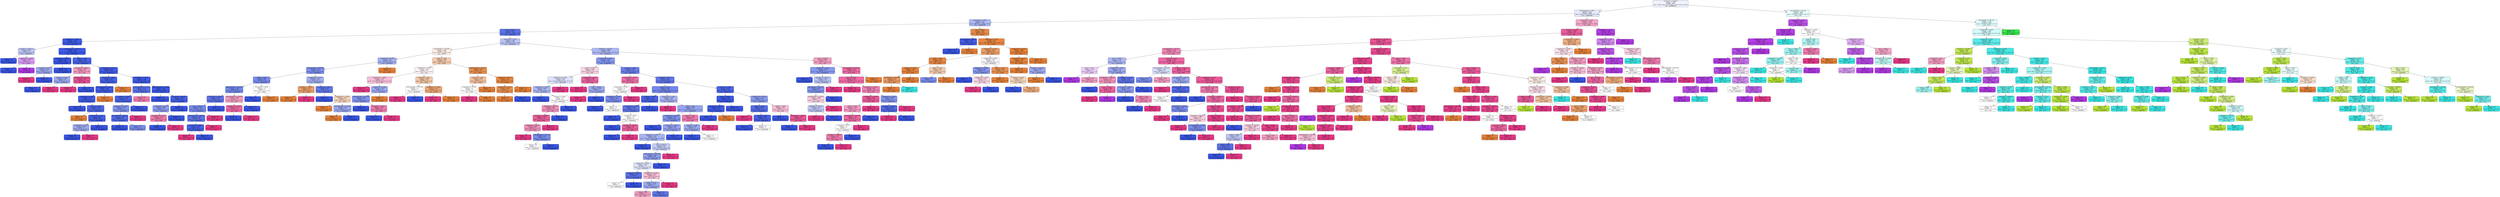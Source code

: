 digraph Tree {
node [shape=box, style="filled, rounded", color="black", fontname="helvetica"] ;
edge [fontname="helvetica"] ;
0 [label="convexarea <= 55369.5\nentropy = 2.654\nsamples = 4291\nvalue = [982.0, 682.0, 273.0, 864.0, 1759.0, 921.0, 1324.0]\nclass = DERMASON", fillcolor="#eff2fd"] ;
1 [label="majoraxislength <= 280.6\nentropy = 1.953\nsamples = 2908\nvalue = [977, 39, 0, 10, 1759, 521, 1310]\nclass = DERMASON", fillcolor="#e4e8fb"] ;
0 -> 1 [labeldistance=2.5, labelangle=45, headlabel="True"] ;
2 [label="compactness <= 0.869\nentropy = 1.27\nsamples = 1755\nvalue = [884, 0, 0, 2, 1690, 4, 215]\nclass = DERMASON", fillcolor="#abb8f4"] ;
1 -> 2 ;
3 [label="area <= 35802.5\nentropy = 0.753\nsamples = 1210\nvalue = [76, 0, 0, 0, 1630, 4, 210]\nclass = DERMASON", fillcolor="#5b73e9"] ;
2 -> 3 ;
4 [label="shapefactor2 <= 0.002\nentropy = 0.176\nsamples = 833\nvalue = [4, 0, 0, 0, 1301, 4, 21]\nclass = DERMASON", fillcolor="#3d5ae6"] ;
3 -> 4 ;
5 [label="perimeter <= 692.135\nentropy = 0.971\nsamples = 8\nvalue = [0, 0, 0, 0, 6, 4, 0]\nclass = DERMASON", fillcolor="#bdc7f6"] ;
4 -> 5 ;
6 [label="entropy = 0.0\nsamples = 4\nvalue = [0, 0, 0, 0, 4, 0, 0]\nclass = DERMASON", fillcolor="#3956e5"] ;
5 -> 6 ;
7 [label="shapefactor1 <= 0.008\nentropy = 0.918\nsamples = 4\nvalue = [0, 0, 0, 0, 2, 4, 0]\nclass = HOROZ", fillcolor="#d89cf2"] ;
5 -> 7 ;
8 [label="entropy = 0.0\nsamples = 1\nvalue = [0, 0, 0, 0, 2, 0, 0]\nclass = DERMASON", fillcolor="#3956e5"] ;
7 -> 8 ;
9 [label="entropy = 0.0\nsamples = 3\nvalue = [0, 0, 0, 0, 0, 4, 0]\nclass = HOROZ", fillcolor="#b139e5"] ;
7 -> 9 ;
10 [label="minoraxislength <= 168.512\nentropy = 0.147\nsamples = 825\nvalue = [4.0, 0.0, 0.0, 0.0, 1295.0, 0.0, 21.0]\nclass = DERMASON", fillcolor="#3d59e6"] ;
4 -> 10 ;
11 [label="shapefactor2 <= 0.002\nentropy = 0.012\nsamples = 615\nvalue = [0, 0, 0, 0, 978, 0, 1]\nclass = DERMASON", fillcolor="#3956e5"] ;
10 -> 11 ;
12 [label="eccentricity <= 0.8\nentropy = 0.918\nsamples = 3\nvalue = [0, 0, 0, 0, 2, 0, 1]\nclass = DERMASON", fillcolor="#9caaf2"] ;
11 -> 12 ;
13 [label="entropy = 0.0\nsamples = 1\nvalue = [0, 0, 0, 0, 0, 0, 1]\nclass = SIRA", fillcolor="#e53986"] ;
12 -> 13 ;
14 [label="entropy = 0.0\nsamples = 2\nvalue = [0, 0, 0, 0, 2, 0, 0]\nclass = DERMASON", fillcolor="#3956e5"] ;
12 -> 14 ;
15 [label="entropy = 0.0\nsamples = 612\nvalue = [0, 0, 0, 0, 976, 0, 0]\nclass = DERMASON", fillcolor="#3956e5"] ;
11 -> 15 ;
16 [label="solidity <= 0.984\nentropy = 0.413\nsamples = 210\nvalue = [4, 0, 0, 0, 317, 0, 20]\nclass = DERMASON", fillcolor="#4863e7"] ;
10 -> 16 ;
17 [label="convexarea <= 34485.5\nentropy = 0.918\nsamples = 8\nvalue = [0, 0, 0, 0, 5, 0, 10]\nclass = SIRA", fillcolor="#f29cc2"] ;
16 -> 17 ;
18 [label="roundness <= 0.876\nentropy = 0.918\nsamples = 4\nvalue = [0, 0, 0, 0, 4, 0, 2]\nclass = DERMASON", fillcolor="#9caaf2"] ;
17 -> 18 ;
19 [label="entropy = 0.0\nsamples = 3\nvalue = [0, 0, 0, 0, 4, 0, 0]\nclass = DERMASON", fillcolor="#3956e5"] ;
18 -> 19 ;
20 [label="entropy = 0.0\nsamples = 1\nvalue = [0, 0, 0, 0, 0, 0, 2]\nclass = SIRA", fillcolor="#e53986"] ;
18 -> 20 ;
21 [label="equivdiameter <= 212.752\nentropy = 0.503\nsamples = 4\nvalue = [0, 0, 0, 0, 1, 0, 8]\nclass = SIRA", fillcolor="#e85295"] ;
17 -> 21 ;
22 [label="entropy = 0.0\nsamples = 3\nvalue = [0, 0, 0, 0, 0, 0, 8]\nclass = SIRA", fillcolor="#e53986"] ;
21 -> 22 ;
23 [label="entropy = 0.0\nsamples = 1\nvalue = [0, 0, 0, 0, 1, 0, 0]\nclass = DERMASON", fillcolor="#3956e5"] ;
21 -> 23 ;
24 [label="aspectration <= 1.383\nentropy = 0.293\nsamples = 202\nvalue = [4, 0, 0, 0, 312, 0, 10]\nclass = DERMASON", fillcolor="#425de6"] ;
16 -> 24 ;
25 [label="eccentricity <= 0.691\nentropy = 0.382\nsamples = 49\nvalue = [4, 0, 0, 0, 75, 0, 1]\nclass = DERMASON", fillcolor="#4661e7"] ;
24 -> 25 ;
26 [label="minoraxislength <= 184.211\nentropy = 0.271\nsamples = 48\nvalue = [2, 0, 0, 0, 75, 0, 1]\nclass = DERMASON", fillcolor="#415de6"] ;
25 -> 26 ;
27 [label="aspectration <= 1.369\nentropy = 0.2\nsamples = 47\nvalue = [1, 0, 0, 0, 75, 0, 1]\nclass = DERMASON", fillcolor="#3e5ae6"] ;
26 -> 27 ;
28 [label="entropy = 0.0\nsamples = 34\nvalue = [0, 0, 0, 0, 57, 0, 0]\nclass = DERMASON", fillcolor="#3956e5"] ;
27 -> 28 ;
29 [label="eccentricity <= 0.683\nentropy = 0.569\nsamples = 13\nvalue = [1, 0, 0, 0, 18, 0, 1]\nclass = DERMASON", fillcolor="#4e68e8"] ;
27 -> 29 ;
30 [label="entropy = 0.0\nsamples = 1\nvalue = [1, 0, 0, 0, 0, 0, 0]\nclass = SEKER", fillcolor="#e58139"] ;
29 -> 30 ;
31 [label="aspectration <= 1.373\nentropy = 0.297\nsamples = 12\nvalue = [0, 0, 0, 0, 18, 0, 1]\nclass = DERMASON", fillcolor="#445fe6"] ;
29 -> 31 ;
32 [label="aspectration <= 1.372\nentropy = 0.918\nsamples = 3\nvalue = [0, 0, 0, 0, 2, 0, 1]\nclass = DERMASON", fillcolor="#9caaf2"] ;
31 -> 32 ;
33 [label="entropy = 0.0\nsamples = 2\nvalue = [0, 0, 0, 0, 2, 0, 0]\nclass = DERMASON", fillcolor="#3956e5"] ;
32 -> 33 ;
34 [label="entropy = 0.0\nsamples = 1\nvalue = [0, 0, 0, 0, 0, 0, 1]\nclass = SIRA", fillcolor="#e53986"] ;
32 -> 34 ;
35 [label="entropy = 0.0\nsamples = 9\nvalue = [0, 0, 0, 0, 16, 0, 0]\nclass = DERMASON", fillcolor="#3956e5"] ;
31 -> 35 ;
36 [label="entropy = 0.0\nsamples = 1\nvalue = [1, 0, 0, 0, 0, 0, 0]\nclass = SEKER", fillcolor="#e58139"] ;
26 -> 36 ;
37 [label="entropy = 0.0\nsamples = 1\nvalue = [2, 0, 0, 0, 0, 0, 0]\nclass = SEKER", fillcolor="#e58139"] ;
25 -> 37 ;
38 [label="shapefactor4 <= 0.996\nentropy = 0.226\nsamples = 153\nvalue = [0, 0, 0, 0, 237, 0, 9]\nclass = DERMASON", fillcolor="#415ce6"] ;
24 -> 38 ;
39 [label="minoraxislength <= 177.967\nentropy = 0.575\nsamples = 25\nvalue = [0, 0, 0, 0, 38, 0, 6]\nclass = DERMASON", fillcolor="#5871e9"] ;
38 -> 39 ;
40 [label="roundness <= 0.899\nentropy = 0.384\nsamples = 23\nvalue = [0, 0, 0, 0, 37, 0, 3]\nclass = DERMASON", fillcolor="#4964e7"] ;
39 -> 40 ;
41 [label="shapefactor4 <= 0.996\nentropy = 0.845\nsamples = 5\nvalue = [0, 0, 0, 0, 8, 0, 3]\nclass = DERMASON", fillcolor="#8395ef"] ;
40 -> 41 ;
42 [label="equivdiameter <= 208.968\nentropy = 0.503\nsamples = 4\nvalue = [0, 0, 0, 0, 8, 0, 1]\nclass = DERMASON", fillcolor="#526be8"] ;
41 -> 42 ;
43 [label="entropy = 0.0\nsamples = 2\nvalue = [0, 0, 0, 0, 5, 0, 0]\nclass = DERMASON", fillcolor="#3956e5"] ;
42 -> 43 ;
44 [label="entropy = 0.811\nsamples = 2\nvalue = [0, 0, 0, 0, 3, 0, 1]\nclass = DERMASON", fillcolor="#7b8eee"] ;
42 -> 44 ;
45 [label="entropy = 0.0\nsamples = 1\nvalue = [0, 0, 0, 0, 0, 0, 2]\nclass = SIRA", fillcolor="#e53986"] ;
41 -> 45 ;
46 [label="entropy = 0.0\nsamples = 18\nvalue = [0, 0, 0, 0, 29, 0, 0]\nclass = DERMASON", fillcolor="#3956e5"] ;
40 -> 46 ;
47 [label="entropy = 0.811\nsamples = 2\nvalue = [0, 0, 0, 0, 1, 0, 3]\nclass = SIRA", fillcolor="#ee7bae"] ;
39 -> 47 ;
48 [label="minoraxislength <= 174.823\nentropy = 0.111\nsamples = 128\nvalue = [0, 0, 0, 0, 199, 0, 3]\nclass = DERMASON", fillcolor="#3c59e5"] ;
38 -> 48 ;
49 [label="entropy = 0.0\nsamples = 98\nvalue = [0, 0, 0, 0, 153, 0, 0]\nclass = DERMASON", fillcolor="#3956e5"] ;
48 -> 49 ;
50 [label="perimeter <= 688.196\nentropy = 0.332\nsamples = 30\nvalue = [0, 0, 0, 0, 46, 0, 3]\nclass = DERMASON", fillcolor="#4661e7"] ;
48 -> 50 ;
51 [label="compactness <= 0.84\nentropy = 0.881\nsamples = 8\nvalue = [0, 0, 0, 0, 7, 0, 3]\nclass = DERMASON", fillcolor="#8e9ef0"] ;
50 -> 51 ;
52 [label="shapefactor4 <= 0.997\nentropy = 0.811\nsamples = 3\nvalue = [0, 0, 0, 0, 1, 0, 3]\nclass = SIRA", fillcolor="#ee7bae"] ;
51 -> 52 ;
53 [label="entropy = 0.0\nsamples = 1\nvalue = [0, 0, 0, 0, 1, 0, 0]\nclass = DERMASON", fillcolor="#3956e5"] ;
52 -> 53 ;
54 [label="entropy = 0.0\nsamples = 2\nvalue = [0, 0, 0, 0, 0, 0, 3]\nclass = SIRA", fillcolor="#e53986"] ;
52 -> 54 ;
55 [label="entropy = 0.0\nsamples = 5\nvalue = [0, 0, 0, 0, 6, 0, 0]\nclass = DERMASON", fillcolor="#3956e5"] ;
51 -> 55 ;
56 [label="entropy = 0.0\nsamples = 22\nvalue = [0, 0, 0, 0, 39, 0, 0]\nclass = DERMASON", fillcolor="#3956e5"] ;
50 -> 56 ;
57 [label="eccentricity <= 0.708\nentropy = 1.366\nsamples = 377\nvalue = [72, 0, 0, 0, 329, 0, 189]\nclass = DERMASON", fillcolor="#bac4f6"] ;
3 -> 57 ;
58 [label="equivdiameter <= 225.018\nentropy = 1.526\nsamples = 102\nvalue = [70, 0, 0, 0, 58, 0, 34]\nclass = SEKER", fillcolor="#fcf0e8"] ;
57 -> 58 ;
59 [label="shapefactor4 <= 0.999\nentropy = 1.33\nsamples = 48\nvalue = [20, 0, 0, 0, 46, 0, 10]\nclass = DERMASON", fillcolor="#a3b1f3"] ;
58 -> 59 ;
60 [label="minoraxislength <= 188.204\nentropy = 1.163\nsamples = 43\nvalue = [9, 0, 0, 0, 46, 0, 10]\nclass = DERMASON", fillcolor="#7d90ee"] ;
59 -> 60 ;
61 [label="solidity <= 0.991\nentropy = 0.995\nsamples = 31\nvalue = [2, 0, 0, 0, 32, 0, 9]\nclass = DERMASON", fillcolor="#798ded"] ;
60 -> 61 ;
62 [label="majoraxislength <= 261.642\nentropy = 0.779\nsamples = 28\nvalue = [0, 0, 0, 0, 30, 0, 9]\nclass = DERMASON", fillcolor="#7489ed"] ;
61 -> 62 ;
63 [label="convexarea <= 37425.5\nentropy = 0.614\nsamples = 23\nvalue = [0, 0, 0, 0, 28, 0, 5]\nclass = DERMASON", fillcolor="#5c74ea"] ;
62 -> 63 ;
64 [label="area <= 36941.0\nentropy = 0.792\nsamples = 14\nvalue = [0, 0, 0, 0, 16, 0, 5]\nclass = DERMASON", fillcolor="#778bed"] ;
63 -> 64 ;
65 [label="majoraxislength <= 254.811\nentropy = 0.629\nsamples = 13\nvalue = [0, 0, 0, 0, 16, 0, 3]\nclass = DERMASON", fillcolor="#5e76ea"] ;
64 -> 65 ;
66 [label="roundness <= 0.909\nentropy = 0.323\nsamples = 12\nvalue = [0, 0, 0, 0, 16, 0, 1]\nclass = DERMASON", fillcolor="#4561e7"] ;
65 -> 66 ;
67 [label="entropy = 0.0\nsamples = 1\nvalue = [0, 0, 0, 0, 0, 0, 1]\nclass = SIRA", fillcolor="#e53986"] ;
66 -> 67 ;
68 [label="entropy = 0.0\nsamples = 11\nvalue = [0, 0, 0, 0, 16, 0, 0]\nclass = DERMASON", fillcolor="#3956e5"] ;
66 -> 68 ;
69 [label="entropy = 0.0\nsamples = 1\nvalue = [0, 0, 0, 0, 0, 0, 2]\nclass = SIRA", fillcolor="#e53986"] ;
65 -> 69 ;
70 [label="entropy = 0.0\nsamples = 1\nvalue = [0, 0, 0, 0, 0, 0, 2]\nclass = SIRA", fillcolor="#e53986"] ;
64 -> 70 ;
71 [label="entropy = 0.0\nsamples = 9\nvalue = [0, 0, 0, 0, 12, 0, 0]\nclass = DERMASON", fillcolor="#3956e5"] ;
63 -> 71 ;
72 [label="minoraxislength <= 187.875\nentropy = 0.918\nsamples = 5\nvalue = [0, 0, 0, 0, 2, 0, 4]\nclass = SIRA", fillcolor="#f29cc2"] ;
62 -> 72 ;
73 [label="shapefactor4 <= 0.996\nentropy = 0.722\nsamples = 4\nvalue = [0, 0, 0, 0, 1, 0, 4]\nclass = SIRA", fillcolor="#ec6aa4"] ;
72 -> 73 ;
74 [label="entropy = 0.0\nsamples = 1\nvalue = [0, 0, 0, 0, 1, 0, 0]\nclass = DERMASON", fillcolor="#3956e5"] ;
73 -> 74 ;
75 [label="entropy = 0.0\nsamples = 3\nvalue = [0, 0, 0, 0, 0, 0, 4]\nclass = SIRA", fillcolor="#e53986"] ;
73 -> 75 ;
76 [label="entropy = 0.0\nsamples = 1\nvalue = [0, 0, 0, 0, 1, 0, 0]\nclass = DERMASON", fillcolor="#3956e5"] ;
72 -> 76 ;
77 [label="eccentricity <= 0.699\nentropy = 1.0\nsamples = 3\nvalue = [2, 0, 0, 0, 2, 0, 0]\nclass = SEKER", fillcolor="#ffffff"] ;
61 -> 77 ;
78 [label="entropy = 0.0\nsamples = 2\nvalue = [0, 0, 0, 0, 2, 0, 0]\nclass = DERMASON", fillcolor="#3956e5"] ;
77 -> 78 ;
79 [label="entropy = 0.0\nsamples = 1\nvalue = [2, 0, 0, 0, 0, 0, 0]\nclass = SEKER", fillcolor="#e58139"] ;
77 -> 79 ;
80 [label="shapefactor4 <= 0.997\nentropy = 1.143\nsamples = 12\nvalue = [7, 0, 0, 0, 14, 0, 1]\nclass = DERMASON", fillcolor="#a3b0f3"] ;
60 -> 80 ;
81 [label="perimeter <= 744.501\nentropy = 0.722\nsamples = 3\nvalue = [4, 0, 0, 0, 0, 0, 1]\nclass = SEKER", fillcolor="#eca06a"] ;
80 -> 81 ;
82 [label="entropy = 0.0\nsamples = 2\nvalue = [4, 0, 0, 0, 0, 0, 0]\nclass = SEKER", fillcolor="#e58139"] ;
81 -> 82 ;
83 [label="entropy = 0.0\nsamples = 1\nvalue = [0, 0, 0, 0, 0, 0, 1]\nclass = SIRA", fillcolor="#e53986"] ;
81 -> 83 ;
84 [label="compactness <= 0.853\nentropy = 0.672\nsamples = 9\nvalue = [3, 0, 0, 0, 14, 0, 0]\nclass = DERMASON", fillcolor="#637aeb"] ;
80 -> 84 ;
85 [label="entropy = 0.0\nsamples = 4\nvalue = [0, 0, 0, 0, 12, 0, 0]\nclass = DERMASON", fillcolor="#3956e5"] ;
84 -> 85 ;
86 [label="shapefactor2 <= 0.002\nentropy = 0.971\nsamples = 5\nvalue = [3, 0, 0, 0, 2, 0, 0]\nclass = SEKER", fillcolor="#f6d5bd"] ;
84 -> 86 ;
87 [label="entropy = 0.0\nsamples = 2\nvalue = [2, 0, 0, 0, 0, 0, 0]\nclass = SEKER", fillcolor="#e58139"] ;
86 -> 87 ;
88 [label="majoraxislength <= 254.383\nentropy = 0.918\nsamples = 3\nvalue = [1, 0, 0, 0, 2, 0, 0]\nclass = DERMASON", fillcolor="#9caaf2"] ;
86 -> 88 ;
89 [label="entropy = 0.0\nsamples = 1\nvalue = [1, 0, 0, 0, 0, 0, 0]\nclass = SEKER", fillcolor="#e58139"] ;
88 -> 89 ;
90 [label="entropy = 0.0\nsamples = 2\nvalue = [0, 0, 0, 0, 2, 0, 0]\nclass = DERMASON", fillcolor="#3956e5"] ;
88 -> 90 ;
91 [label="entropy = 0.0\nsamples = 5\nvalue = [11, 0, 0, 0, 0, 0, 0]\nclass = SEKER", fillcolor="#e58139"] ;
59 -> 91 ;
92 [label="solidity <= 0.991\nentropy = 1.365\nsamples = 54\nvalue = [50, 0, 0, 0, 12, 0, 24]\nclass = SEKER", fillcolor="#f4caac"] ;
58 -> 92 ;
93 [label="compactness <= 0.851\nentropy = 1.535\nsamples = 29\nvalue = [19, 0, 0, 0, 11, 0, 21]\nclass = SIRA", fillcolor="#fdf3f7"] ;
92 -> 93 ;
94 [label="shapefactor4 <= 0.996\nentropy = 1.302\nsamples = 13\nvalue = [2.0, 0.0, 0.0, 0.0, 8.0, 0.0, 13.0]\nclass = SIRA", fillcolor="#f6bdd7"] ;
93 -> 94 ;
95 [label="entropy = 0.0\nsamples = 5\nvalue = [0, 0, 0, 0, 0, 0, 10]\nclass = SIRA", fillcolor="#e53986"] ;
94 -> 95 ;
96 [label="shapefactor4 <= 0.999\nentropy = 1.335\nsamples = 8\nvalue = [2, 0, 0, 0, 8, 0, 3]\nclass = DERMASON", fillcolor="#9caaf2"] ;
94 -> 96 ;
97 [label="majoraxislength <= 270.244\nentropy = 0.845\nsamples = 7\nvalue = [0, 0, 0, 0, 8, 0, 3]\nclass = DERMASON", fillcolor="#8395ef"] ;
96 -> 97 ;
98 [label="entropy = 0.0\nsamples = 4\nvalue = [0, 0, 0, 0, 7, 0, 0]\nclass = DERMASON", fillcolor="#3956e5"] ;
97 -> 98 ;
99 [label="roundness <= 0.913\nentropy = 0.811\nsamples = 3\nvalue = [0, 0, 0, 0, 1, 0, 3]\nclass = SIRA", fillcolor="#ee7bae"] ;
97 -> 99 ;
100 [label="entropy = 0.0\nsamples = 1\nvalue = [0, 0, 0, 0, 1, 0, 0]\nclass = DERMASON", fillcolor="#3956e5"] ;
99 -> 100 ;
101 [label="entropy = 0.0\nsamples = 2\nvalue = [0, 0, 0, 0, 0, 0, 3]\nclass = SIRA", fillcolor="#e53986"] ;
99 -> 101 ;
102 [label="entropy = 0.0\nsamples = 1\nvalue = [2, 0, 0, 0, 0, 0, 0]\nclass = SEKER", fillcolor="#e58139"] ;
96 -> 102 ;
103 [label="roundness <= 0.911\nentropy = 1.299\nsamples = 16\nvalue = [17, 0, 0, 0, 3, 0, 8]\nclass = SEKER", fillcolor="#f3c6a6"] ;
93 -> 103 ;
104 [label="minoraxislength <= 197.126\nentropy = 1.0\nsamples = 3\nvalue = [0, 0, 0, 0, 3, 0, 3]\nclass = DERMASON", fillcolor="#ffffff"] ;
103 -> 104 ;
105 [label="entropy = 0.0\nsamples = 1\nvalue = [0, 0, 0, 0, 0, 0, 3]\nclass = SIRA", fillcolor="#e53986"] ;
104 -> 105 ;
106 [label="entropy = 0.0\nsamples = 2\nvalue = [0, 0, 0, 0, 3, 0, 0]\nclass = DERMASON", fillcolor="#3956e5"] ;
104 -> 106 ;
107 [label="shapefactor4 <= 0.996\nentropy = 0.773\nsamples = 13\nvalue = [17, 0, 0, 0, 0, 0, 5]\nclass = SEKER", fillcolor="#eda673"] ;
103 -> 107 ;
108 [label="entropy = 0.0\nsamples = 4\nvalue = [0, 0, 0, 0, 0, 0, 5]\nclass = SIRA", fillcolor="#e53986"] ;
107 -> 108 ;
109 [label="entropy = 0.0\nsamples = 9\nvalue = [17, 0, 0, 0, 0, 0, 0]\nclass = SEKER", fillcolor="#e58139"] ;
107 -> 109 ;
110 [label="majoraxislength <= 267.437\nentropy = 0.605\nsamples = 25\nvalue = [31, 0, 0, 0, 1, 0, 3]\nclass = SEKER", fillcolor="#e89152"] ;
92 -> 110 ;
111 [label="roundness <= 0.952\nentropy = 0.918\nsamples = 7\nvalue = [6, 0, 0, 0, 0, 0, 3]\nclass = SEKER", fillcolor="#f2c09c"] ;
110 -> 111 ;
112 [label="shapefactor4 <= 0.998\nentropy = 1.0\nsamples = 4\nvalue = [3, 0, 0, 0, 0, 0, 3]\nclass = SEKER", fillcolor="#ffffff"] ;
111 -> 112 ;
113 [label="entropy = 0.0\nsamples = 2\nvalue = [0, 0, 0, 0, 0, 0, 3]\nclass = SIRA", fillcolor="#e53986"] ;
112 -> 113 ;
114 [label="entropy = 0.0\nsamples = 2\nvalue = [3, 0, 0, 0, 0, 0, 0]\nclass = SEKER", fillcolor="#e58139"] ;
112 -> 114 ;
115 [label="entropy = 0.0\nsamples = 3\nvalue = [3, 0, 0, 0, 0, 0, 0]\nclass = SEKER", fillcolor="#e58139"] ;
111 -> 115 ;
116 [label="shapefactor3 <= 0.719\nentropy = 0.235\nsamples = 18\nvalue = [25, 0, 0, 0, 1, 0, 0]\nclass = SEKER", fillcolor="#e68641"] ;
110 -> 116 ;
117 [label="shapefactor3 <= 0.718\nentropy = 0.469\nsamples = 6\nvalue = [9, 0, 0, 0, 1, 0, 0]\nclass = SEKER", fillcolor="#e88f4f"] ;
116 -> 117 ;
118 [label="entropy = 0.0\nsamples = 5\nvalue = [9, 0, 0, 0, 0, 0, 0]\nclass = SEKER", fillcolor="#e58139"] ;
117 -> 118 ;
119 [label="entropy = 0.0\nsamples = 1\nvalue = [0, 0, 0, 0, 1, 0, 0]\nclass = DERMASON", fillcolor="#3956e5"] ;
117 -> 119 ;
120 [label="entropy = 0.0\nsamples = 12\nvalue = [16, 0, 0, 0, 0, 0, 0]\nclass = SEKER", fillcolor="#e58139"] ;
116 -> 120 ;
121 [label="perimeter <= 745.341\nentropy = 0.984\nsamples = 275\nvalue = [2.0, 0.0, 0.0, 0.0, 271.0, 0.0, 155.0]\nclass = DERMASON", fillcolor="#abb7f4"] ;
57 -> 121 ;
122 [label="shapefactor4 <= 0.996\nentropy = 0.877\nsamples = 213\nvalue = [1, 0, 0, 0, 239, 0, 91]\nclass = DERMASON", fillcolor="#8597ef"] ;
121 -> 122 ;
123 [label="extent <= 0.778\nentropy = 0.989\nsamples = 42\nvalue = [0, 0, 0, 0, 32, 0, 41]\nclass = SIRA", fillcolor="#f9d4e4"] ;
122 -> 123 ;
124 [label="shapefactor4 <= 0.996\nentropy = 0.993\nsamples = 29\nvalue = [0.0, 0.0, 0.0, 0.0, 28.0, 0.0, 23.0]\nclass = DERMASON", fillcolor="#dce1fa"] ;
123 -> 124 ;
125 [label="shapefactor1 <= 0.007\nentropy = 0.946\nsamples = 27\nvalue = [0, 0, 0, 0, 28, 0, 16]\nclass = DERMASON", fillcolor="#aab7f4"] ;
124 -> 125 ;
126 [label="entropy = 0.0\nsamples = 7\nvalue = [0, 0, 0, 0, 12, 0, 0]\nclass = DERMASON", fillcolor="#3956e5"] ;
125 -> 126 ;
127 [label="roundness <= 0.893\nentropy = 1.0\nsamples = 20\nvalue = [0, 0, 0, 0, 16, 0, 16]\nclass = DERMASON", fillcolor="#ffffff"] ;
125 -> 127 ;
128 [label="aspectration <= 1.625\nentropy = 0.887\nsamples = 14\nvalue = [0, 0, 0, 0, 7, 0, 16]\nclass = SIRA", fillcolor="#f090bb"] ;
127 -> 128 ;
129 [label="perimeter <= 731.608\nentropy = 0.629\nsamples = 11\nvalue = [0, 0, 0, 0, 3, 0, 16]\nclass = SIRA", fillcolor="#ea5e9d"] ;
128 -> 129 ;
130 [label="shapefactor3 <= 0.63\nentropy = 0.881\nsamples = 6\nvalue = [0, 0, 0, 0, 3, 0, 7]\nclass = SIRA", fillcolor="#f08eba"] ;
129 -> 130 ;
131 [label="entropy = 0.0\nsamples = 3\nvalue = [0, 0, 0, 0, 0, 0, 6]\nclass = SIRA", fillcolor="#e53986"] ;
130 -> 131 ;
132 [label="majoraxislength <= 272.579\nentropy = 0.811\nsamples = 3\nvalue = [0, 0, 0, 0, 3, 0, 1]\nclass = DERMASON", fillcolor="#7b8eee"] ;
130 -> 132 ;
133 [label="entropy = 1.0\nsamples = 2\nvalue = [0, 0, 0, 0, 1, 0, 1]\nclass = DERMASON", fillcolor="#ffffff"] ;
132 -> 133 ;
134 [label="entropy = 0.0\nsamples = 1\nvalue = [0, 0, 0, 0, 2, 0, 0]\nclass = DERMASON", fillcolor="#3956e5"] ;
132 -> 134 ;
135 [label="entropy = 0.0\nsamples = 5\nvalue = [0, 0, 0, 0, 0, 0, 9]\nclass = SIRA", fillcolor="#e53986"] ;
129 -> 135 ;
136 [label="entropy = 0.0\nsamples = 3\nvalue = [0, 0, 0, 0, 4, 0, 0]\nclass = DERMASON", fillcolor="#3956e5"] ;
128 -> 136 ;
137 [label="entropy = 0.0\nsamples = 6\nvalue = [0, 0, 0, 0, 9, 0, 0]\nclass = DERMASON", fillcolor="#3956e5"] ;
127 -> 137 ;
138 [label="entropy = 0.0\nsamples = 2\nvalue = [0, 0, 0, 0, 0, 0, 7]\nclass = SIRA", fillcolor="#e53986"] ;
124 -> 138 ;
139 [label="shapefactor4 <= 0.995\nentropy = 0.684\nsamples = 13\nvalue = [0, 0, 0, 0, 4, 0, 18]\nclass = SIRA", fillcolor="#eb65a1"] ;
123 -> 139 ;
140 [label="entropy = 0.0\nsamples = 10\nvalue = [0, 0, 0, 0, 0, 0, 16]\nclass = SIRA", fillcolor="#e53986"] ;
139 -> 140 ;
141 [label="area <= 36528.5\nentropy = 0.918\nsamples = 3\nvalue = [0, 0, 0, 0, 4, 0, 2]\nclass = DERMASON", fillcolor="#9caaf2"] ;
139 -> 141 ;
142 [label="entropy = 0.0\nsamples = 1\nvalue = [0, 0, 0, 0, 0, 0, 2]\nclass = SIRA", fillcolor="#e53986"] ;
141 -> 142 ;
143 [label="entropy = 0.0\nsamples = 2\nvalue = [0, 0, 0, 0, 4, 0, 0]\nclass = DERMASON", fillcolor="#3956e5"] ;
141 -> 143 ;
144 [label="roundness <= 0.884\nentropy = 0.745\nsamples = 171\nvalue = [1, 0, 0, 0, 207, 0, 50]\nclass = DERMASON", fillcolor="#6a7feb"] ;
122 -> 144 ;
145 [label="compactness <= 0.806\nentropy = 0.75\nsamples = 9\nvalue = [0, 0, 0, 0, 3, 0, 11]\nclass = SIRA", fillcolor="#ec6fa7"] ;
144 -> 145 ;
146 [label="aspectration <= 1.644\nentropy = 1.0\nsamples = 5\nvalue = [0, 0, 0, 0, 3, 0, 3]\nclass = DERMASON", fillcolor="#ffffff"] ;
145 -> 146 ;
147 [label="shapefactor1 <= 0.007\nentropy = 0.811\nsamples = 4\nvalue = [0, 0, 0, 0, 3, 0, 1]\nclass = DERMASON", fillcolor="#7b8eee"] ;
146 -> 147 ;
148 [label="entropy = 0.0\nsamples = 2\nvalue = [0, 0, 0, 0, 2, 0, 0]\nclass = DERMASON", fillcolor="#3956e5"] ;
147 -> 148 ;
149 [label="entropy = 1.0\nsamples = 2\nvalue = [0, 0, 0, 0, 1, 0, 1]\nclass = DERMASON", fillcolor="#ffffff"] ;
147 -> 149 ;
150 [label="entropy = 0.0\nsamples = 1\nvalue = [0, 0, 0, 0, 0, 0, 2]\nclass = SIRA", fillcolor="#e53986"] ;
146 -> 150 ;
151 [label="entropy = 0.0\nsamples = 4\nvalue = [0, 0, 0, 0, 0, 0, 8]\nclass = SIRA", fillcolor="#e53986"] ;
145 -> 151 ;
152 [label="roundness <= 0.917\nentropy = 0.671\nsamples = 162\nvalue = [1, 0, 0, 0, 204, 0, 39]\nclass = DERMASON", fillcolor="#6077ea"] ;
144 -> 152 ;
153 [label="extent <= 0.743\nentropy = 0.766\nsamples = 89\nvalue = [0.0, 0.0, 0.0, 0.0, 108.0, 0.0, 31.0]\nclass = DERMASON", fillcolor="#7287ec"] ;
152 -> 153 ;
154 [label="roundness <= 0.903\nentropy = 0.387\nsamples = 39\nvalue = [0, 0, 0, 0, 61, 0, 5]\nclass = DERMASON", fillcolor="#4964e7"] ;
153 -> 154 ;
155 [label="shapefactor2 <= 0.002\nentropy = 0.637\nsamples = 20\nvalue = [0, 0, 0, 0, 26, 0, 5]\nclass = DERMASON", fillcolor="#5f76ea"] ;
154 -> 155 ;
156 [label="entropy = 0.0\nsamples = 12\nvalue = [0, 0, 0, 0, 21, 0, 0]\nclass = DERMASON", fillcolor="#3956e5"] ;
155 -> 156 ;
157 [label="roundness <= 0.889\nentropy = 1.0\nsamples = 8\nvalue = [0, 0, 0, 0, 5, 0, 5]\nclass = DERMASON", fillcolor="#ffffff"] ;
155 -> 157 ;
158 [label="entropy = 0.0\nsamples = 2\nvalue = [0, 0, 0, 0, 4, 0, 0]\nclass = DERMASON", fillcolor="#3956e5"] ;
157 -> 158 ;
159 [label="perimeter <= 710.879\nentropy = 0.65\nsamples = 6\nvalue = [0, 0, 0, 0, 1, 0, 5]\nclass = SIRA", fillcolor="#ea619e"] ;
157 -> 159 ;
160 [label="entropy = 0.0\nsamples = 1\nvalue = [0, 0, 0, 0, 1, 0, 0]\nclass = DERMASON", fillcolor="#3956e5"] ;
159 -> 160 ;
161 [label="entropy = 0.0\nsamples = 5\nvalue = [0, 0, 0, 0, 0, 0, 5]\nclass = SIRA", fillcolor="#e53986"] ;
159 -> 161 ;
162 [label="entropy = 0.0\nsamples = 19\nvalue = [0, 0, 0, 0, 35, 0, 0]\nclass = DERMASON", fillcolor="#3956e5"] ;
154 -> 162 ;
163 [label="aspectration <= 1.445\nentropy = 0.939\nsamples = 50\nvalue = [0, 0, 0, 0, 47, 0, 26]\nclass = DERMASON", fillcolor="#a7b3f3"] ;
153 -> 163 ;
164 [label="entropy = 0.0\nsamples = 3\nvalue = [0, 0, 0, 0, 0, 0, 4]\nclass = SIRA", fillcolor="#e53986"] ;
163 -> 164 ;
165 [label="solidity <= 0.99\nentropy = 0.903\nsamples = 47\nvalue = [0.0, 0.0, 0.0, 0.0, 47.0, 0.0, 22.0]\nclass = DERMASON", fillcolor="#96a5f1"] ;
163 -> 165 ;
166 [label="shapefactor3 <= 0.646\nentropy = 0.83\nsamples = 40\nvalue = [0, 0, 0, 0, 45, 0, 16]\nclass = DERMASON", fillcolor="#7f92ee"] ;
165 -> 166 ;
167 [label="entropy = 0.0\nsamples = 5\nvalue = [0, 0, 0, 0, 10, 0, 0]\nclass = DERMASON", fillcolor="#3956e5"] ;
166 -> 167 ;
168 [label="convexarea <= 39932.5\nentropy = 0.897\nsamples = 35\nvalue = [0, 0, 0, 0, 35, 0, 16]\nclass = DERMASON", fillcolor="#94a3f1"] ;
166 -> 168 ;
169 [label="shapefactor4 <= 0.997\nentropy = 0.939\nsamples = 32\nvalue = [0.0, 0.0, 0.0, 0.0, 29.0, 0.0, 16.0]\nclass = DERMASON", fillcolor="#a6b3f3"] ;
168 -> 169 ;
170 [label="entropy = 0.0\nsamples = 5\nvalue = [0, 0, 0, 0, 6, 0, 0]\nclass = DERMASON", fillcolor="#3956e5"] ;
169 -> 170 ;
171 [label="area <= 39127.0\nentropy = 0.977\nsamples = 27\nvalue = [0, 0, 0, 0, 23, 0, 16]\nclass = DERMASON", fillcolor="#c3ccf7"] ;
169 -> 171 ;
172 [label="minoraxislength <= 181.288\nentropy = 0.885\nsamples = 22\nvalue = [0, 0, 0, 0, 23, 0, 10]\nclass = DERMASON", fillcolor="#8f9ff0"] ;
171 -> 172 ;
173 [label="shapefactor4 <= 0.997\nentropy = 0.994\nsamples = 17\nvalue = [0, 0, 0, 0, 12, 0, 10]\nclass = DERMASON", fillcolor="#dee3fb"] ;
172 -> 173 ;
174 [label="shapefactor4 <= 0.997\nentropy = 0.592\nsamples = 5\nvalue = [0, 0, 0, 0, 6, 0, 1]\nclass = DERMASON", fillcolor="#5a72e9"] ;
173 -> 174 ;
175 [label="entropy = 1.0\nsamples = 2\nvalue = [0, 0, 0, 0, 1, 0, 1]\nclass = DERMASON", fillcolor="#ffffff"] ;
174 -> 175 ;
176 [label="entropy = 0.0\nsamples = 3\nvalue = [0, 0, 0, 0, 5, 0, 0]\nclass = DERMASON", fillcolor="#3956e5"] ;
174 -> 176 ;
177 [label="shapefactor1 <= 0.007\nentropy = 0.971\nsamples = 12\nvalue = [0, 0, 0, 0, 6, 0, 9]\nclass = SIRA", fillcolor="#f6bdd7"] ;
173 -> 177 ;
178 [label="extent <= 0.777\nentropy = 0.918\nsamples = 7\nvalue = [0, 0, 0, 0, 6, 0, 3]\nclass = DERMASON", fillcolor="#9caaf2"] ;
177 -> 178 ;
179 [label="entropy = 0.918\nsamples = 2\nvalue = [0, 0, 0, 0, 1, 0, 2]\nclass = SIRA", fillcolor="#f29cc2"] ;
178 -> 179 ;
180 [label="entropy = 0.65\nsamples = 5\nvalue = [0, 0, 0, 0, 5, 0, 1]\nclass = DERMASON", fillcolor="#6178ea"] ;
178 -> 180 ;
181 [label="entropy = 0.0\nsamples = 5\nvalue = [0, 0, 0, 0, 0, 0, 6]\nclass = SIRA", fillcolor="#e53986"] ;
177 -> 181 ;
182 [label="entropy = 0.0\nsamples = 5\nvalue = [0, 0, 0, 0, 11, 0, 0]\nclass = DERMASON", fillcolor="#3956e5"] ;
172 -> 182 ;
183 [label="entropy = 0.0\nsamples = 5\nvalue = [0, 0, 0, 0, 0, 0, 6]\nclass = SIRA", fillcolor="#e53986"] ;
171 -> 183 ;
184 [label="entropy = 0.0\nsamples = 3\nvalue = [0, 0, 0, 0, 6, 0, 0]\nclass = DERMASON", fillcolor="#3956e5"] ;
168 -> 184 ;
185 [label="extent <= 0.792\nentropy = 0.811\nsamples = 7\nvalue = [0, 0, 0, 0, 2, 0, 6]\nclass = SIRA", fillcolor="#ee7bae"] ;
165 -> 185 ;
186 [label="roundness <= 0.899\nentropy = 0.918\nsamples = 3\nvalue = [0, 0, 0, 0, 2, 0, 1]\nclass = DERMASON", fillcolor="#9caaf2"] ;
185 -> 186 ;
187 [label="entropy = 0.0\nsamples = 1\nvalue = [0, 0, 0, 0, 1, 0, 0]\nclass = DERMASON", fillcolor="#3956e5"] ;
186 -> 187 ;
188 [label="entropy = 1.0\nsamples = 2\nvalue = [0, 0, 0, 0, 1, 0, 1]\nclass = DERMASON", fillcolor="#ffffff"] ;
186 -> 188 ;
189 [label="entropy = 0.0\nsamples = 4\nvalue = [0, 0, 0, 0, 0, 0, 5]\nclass = SIRA", fillcolor="#e53986"] ;
185 -> 189 ;
190 [label="roundness <= 0.928\nentropy = 0.465\nsamples = 73\nvalue = [1, 0, 0, 0, 96, 0, 8]\nclass = DERMASON", fillcolor="#4b66e7"] ;
152 -> 190 ;
191 [label="area <= 37392.0\nentropy = 0.099\nsamples = 55\nvalue = [1, 0, 0, 0, 77, 0, 0]\nclass = DERMASON", fillcolor="#3c58e5"] ;
190 -> 191 ;
192 [label="convexarea <= 37638.5\nentropy = 0.222\nsamples = 21\nvalue = [1, 0, 0, 0, 27, 0, 0]\nclass = DERMASON", fillcolor="#405ce6"] ;
191 -> 192 ;
193 [label="entropy = 0.0\nsamples = 20\nvalue = [0, 0, 0, 0, 27, 0, 0]\nclass = DERMASON", fillcolor="#3956e5"] ;
192 -> 193 ;
194 [label="entropy = 0.0\nsamples = 1\nvalue = [1, 0, 0, 0, 0, 0, 0]\nclass = SEKER", fillcolor="#e58139"] ;
192 -> 194 ;
195 [label="entropy = 0.0\nsamples = 34\nvalue = [0, 0, 0, 0, 50, 0, 0]\nclass = DERMASON", fillcolor="#3956e5"] ;
191 -> 195 ;
196 [label="shapefactor4 <= 0.998\nentropy = 0.877\nsamples = 18\nvalue = [0, 0, 0, 0, 19, 0, 8]\nclass = DERMASON", fillcolor="#8c9df0"] ;
190 -> 196 ;
197 [label="solidity <= 0.989\nentropy = 0.523\nsamples = 11\nvalue = [0, 0, 0, 0, 15, 0, 2]\nclass = DERMASON", fillcolor="#536de8"] ;
196 -> 197 ;
198 [label="entropy = 0.0\nsamples = 1\nvalue = [0, 0, 0, 0, 0, 0, 1]\nclass = SIRA", fillcolor="#e53986"] ;
197 -> 198 ;
199 [label="extent <= 0.795\nentropy = 0.337\nsamples = 10\nvalue = [0, 0, 0, 0, 15, 0, 1]\nclass = DERMASON", fillcolor="#4661e7"] ;
197 -> 199 ;
200 [label="entropy = 0.0\nsamples = 8\nvalue = [0, 0, 0, 0, 14, 0, 0]\nclass = DERMASON", fillcolor="#3956e5"] ;
199 -> 200 ;
201 [label="entropy = 1.0\nsamples = 2\nvalue = [0, 0, 0, 0, 1, 0, 1]\nclass = DERMASON", fillcolor="#ffffff"] ;
199 -> 201 ;
202 [label="solidity <= 0.991\nentropy = 0.971\nsamples = 7\nvalue = [0, 0, 0, 0, 4, 0, 6]\nclass = SIRA", fillcolor="#f6bdd7"] ;
196 -> 202 ;
203 [label="entropy = 0.0\nsamples = 3\nvalue = [0, 0, 0, 0, 3, 0, 0]\nclass = DERMASON", fillcolor="#3956e5"] ;
202 -> 203 ;
204 [label="convexarea <= 37000.0\nentropy = 0.592\nsamples = 4\nvalue = [0, 0, 0, 0, 1, 0, 6]\nclass = SIRA", fillcolor="#e95a9a"] ;
202 -> 204 ;
205 [label="entropy = 0.0\nsamples = 1\nvalue = [0, 0, 0, 0, 1, 0, 0]\nclass = DERMASON", fillcolor="#3956e5"] ;
204 -> 205 ;
206 [label="entropy = 0.0\nsamples = 3\nvalue = [0, 0, 0, 0, 0, 0, 6]\nclass = SIRA", fillcolor="#e53986"] ;
204 -> 206 ;
207 [label="area <= 39631.0\nentropy = 0.992\nsamples = 62\nvalue = [1, 0, 0, 0, 32, 0, 64]\nclass = SIRA", fillcolor="#f29ec3"] ;
121 -> 207 ;
208 [label="shapefactor4 <= 0.994\nentropy = 0.855\nsamples = 15\nvalue = [0.0, 0.0, 0.0, 0.0, 18.0, 0.0, 7.0]\nclass = DERMASON", fillcolor="#8698ef"] ;
207 -> 208 ;
209 [label="entropy = 0.0\nsamples = 4\nvalue = [0, 0, 0, 0, 7, 0, 0]\nclass = DERMASON", fillcolor="#3956e5"] ;
208 -> 209 ;
210 [label="perimeter <= 756.754\nentropy = 0.964\nsamples = 11\nvalue = [0, 0, 0, 0, 11, 0, 7]\nclass = DERMASON", fillcolor="#b7c2f6"] ;
208 -> 210 ;
211 [label="equivdiameter <= 224.215\nentropy = 0.837\nsamples = 9\nvalue = [0, 0, 0, 0, 11, 0, 4]\nclass = DERMASON", fillcolor="#8193ee"] ;
210 -> 211 ;
212 [label="equivdiameter <= 222.657\nentropy = 0.985\nsamples = 6\nvalue = [0, 0, 0, 0, 3, 0, 4]\nclass = SIRA", fillcolor="#f8cee1"] ;
211 -> 212 ;
213 [label="perimeter <= 747.745\nentropy = 0.971\nsamples = 4\nvalue = [0, 0, 0, 0, 3, 0, 2]\nclass = DERMASON", fillcolor="#bdc7f6"] ;
212 -> 213 ;
214 [label="entropy = 0.0\nsamples = 1\nvalue = [0, 0, 0, 0, 0, 0, 2]\nclass = SIRA", fillcolor="#e53986"] ;
213 -> 214 ;
215 [label="entropy = 0.0\nsamples = 3\nvalue = [0, 0, 0, 0, 3, 0, 0]\nclass = DERMASON", fillcolor="#3956e5"] ;
213 -> 215 ;
216 [label="entropy = 0.0\nsamples = 2\nvalue = [0, 0, 0, 0, 0, 0, 2]\nclass = SIRA", fillcolor="#e53986"] ;
212 -> 216 ;
217 [label="entropy = 0.0\nsamples = 3\nvalue = [0, 0, 0, 0, 8, 0, 0]\nclass = DERMASON", fillcolor="#3956e5"] ;
211 -> 217 ;
218 [label="entropy = 0.0\nsamples = 2\nvalue = [0, 0, 0, 0, 0, 0, 3]\nclass = SIRA", fillcolor="#e53986"] ;
210 -> 218 ;
219 [label="minoraxislength <= 194.307\nentropy = 0.812\nsamples = 47\nvalue = [1, 0, 0, 0, 14, 0, 57]\nclass = SIRA", fillcolor="#ec6ca5"] ;
207 -> 219 ;
220 [label="area <= 40520.0\nentropy = 0.716\nsamples = 46\nvalue = [0.0, 0.0, 0.0, 0.0, 14.0, 0.0, 57.0]\nclass = SIRA", fillcolor="#eb6aa4"] ;
219 -> 220 ;
221 [label="entropy = 0.0\nsamples = 12\nvalue = [0, 0, 0, 0, 0, 0, 19]\nclass = SIRA", fillcolor="#e53986"] ;
220 -> 221 ;
222 [label="shapefactor1 <= 0.007\nentropy = 0.84\nsamples = 34\nvalue = [0, 0, 0, 0, 14, 0, 38]\nclass = SIRA", fillcolor="#ef82b3"] ;
220 -> 222 ;
223 [label="shapefactor1 <= 0.007\nentropy = 0.601\nsamples = 26\nvalue = [0, 0, 0, 0, 6, 0, 35]\nclass = SIRA", fillcolor="#e95b9b"] ;
222 -> 223 ;
224 [label="extent <= 0.818\nentropy = 0.918\nsamples = 12\nvalue = [0, 0, 0, 0, 6, 0, 12]\nclass = SIRA", fillcolor="#f29cc2"] ;
223 -> 224 ;
225 [label="equivdiameter <= 230.005\nentropy = 0.722\nsamples = 11\nvalue = [0, 0, 0, 0, 3, 0, 12]\nclass = SIRA", fillcolor="#ec6aa4"] ;
224 -> 225 ;
226 [label="eccentricity <= 0.721\nentropy = 1.0\nsamples = 4\nvalue = [0, 0, 0, 0, 3, 0, 3]\nclass = DERMASON", fillcolor="#ffffff"] ;
225 -> 226 ;
227 [label="perimeter <= 750.465\nentropy = 0.811\nsamples = 3\nvalue = [0, 0, 0, 0, 1, 0, 3]\nclass = SIRA", fillcolor="#ee7bae"] ;
226 -> 227 ;
228 [label="entropy = 0.0\nsamples = 1\nvalue = [0, 0, 0, 0, 1, 0, 0]\nclass = DERMASON", fillcolor="#3956e5"] ;
227 -> 228 ;
229 [label="entropy = 0.0\nsamples = 2\nvalue = [0, 0, 0, 0, 0, 0, 3]\nclass = SIRA", fillcolor="#e53986"] ;
227 -> 229 ;
230 [label="entropy = 0.0\nsamples = 1\nvalue = [0, 0, 0, 0, 2, 0, 0]\nclass = DERMASON", fillcolor="#3956e5"] ;
226 -> 230 ;
231 [label="entropy = 0.0\nsamples = 7\nvalue = [0, 0, 0, 0, 0, 0, 9]\nclass = SIRA", fillcolor="#e53986"] ;
225 -> 231 ;
232 [label="entropy = 0.0\nsamples = 1\nvalue = [0, 0, 0, 0, 3, 0, 0]\nclass = DERMASON", fillcolor="#3956e5"] ;
224 -> 232 ;
233 [label="entropy = 0.0\nsamples = 14\nvalue = [0, 0, 0, 0, 0, 0, 23]\nclass = SIRA", fillcolor="#e53986"] ;
223 -> 233 ;
234 [label="shapefactor1 <= 0.007\nentropy = 0.845\nsamples = 8\nvalue = [0, 0, 0, 0, 8, 0, 3]\nclass = DERMASON", fillcolor="#8395ef"] ;
222 -> 234 ;
235 [label="perimeter <= 750.219\nentropy = 0.503\nsamples = 6\nvalue = [0, 0, 0, 0, 8, 0, 1]\nclass = DERMASON", fillcolor="#526be8"] ;
234 -> 235 ;
236 [label="entropy = 0.0\nsamples = 1\nvalue = [0, 0, 0, 0, 0, 0, 1]\nclass = SIRA", fillcolor="#e53986"] ;
235 -> 236 ;
237 [label="entropy = 0.0\nsamples = 5\nvalue = [0, 0, 0, 0, 8, 0, 0]\nclass = DERMASON", fillcolor="#3956e5"] ;
235 -> 237 ;
238 [label="entropy = 0.0\nsamples = 2\nvalue = [0, 0, 0, 0, 0, 0, 2]\nclass = SIRA", fillcolor="#e53986"] ;
234 -> 238 ;
239 [label="entropy = 0.0\nsamples = 1\nvalue = [1, 0, 0, 0, 0, 0, 0]\nclass = SEKER", fillcolor="#e58139"] ;
219 -> 239 ;
240 [label="area <= 30904.0\nentropy = 0.434\nsamples = 545\nvalue = [808, 0, 0, 2, 60, 0, 5]\nclass = SEKER", fillcolor="#e78b49"] ;
2 -> 240 ;
241 [label="minoraxislength <= 182.37\nentropy = 0.276\nsamples = 24\nvalue = [2, 0, 0, 0, 40, 0, 0]\nclass = DERMASON", fillcolor="#435ee6"] ;
240 -> 241 ;
242 [label="entropy = 0.0\nsamples = 22\nvalue = [0, 0, 0, 0, 40, 0, 0]\nclass = DERMASON", fillcolor="#3956e5"] ;
241 -> 242 ;
243 [label="entropy = 0.0\nsamples = 2\nvalue = [2, 0, 0, 0, 0, 0, 0]\nclass = SEKER", fillcolor="#e58139"] ;
241 -> 243 ;
244 [label="shapefactor3 <= 0.78\nentropy = 0.24\nsamples = 521\nvalue = [806.0, 0.0, 0.0, 2.0, 20.0, 0.0, 5.0]\nclass = SEKER", fillcolor="#e68540"] ;
240 -> 244 ;
245 [label="shapefactor1 <= 0.007\nentropy = 0.922\nsamples = 85\nvalue = [104, 0, 0, 2, 18, 0, 5]\nclass = SEKER", fillcolor="#eb9d66"] ;
244 -> 245 ;
246 [label="solidity <= 0.993\nentropy = 0.349\nsamples = 66\nvalue = [90, 0, 0, 2, 3, 0, 0]\nclass = SEKER", fillcolor="#e68844"] ;
245 -> 246 ;
247 [label="roundness <= 0.923\nentropy = 0.158\nsamples = 61\nvalue = [85, 0, 0, 2, 0, 0, 0]\nclass = SEKER", fillcolor="#e6843e"] ;
246 -> 247 ;
248 [label="equivdiameter <= 236.258\nentropy = 0.65\nsamples = 9\nvalue = [10, 0, 0, 2, 0, 0, 0]\nclass = SEKER", fillcolor="#ea9a61"] ;
247 -> 248 ;
249 [label="entropy = 0.0\nsamples = 8\nvalue = [10, 0, 0, 0, 0, 0, 0]\nclass = SEKER", fillcolor="#e58139"] ;
248 -> 249 ;
250 [label="entropy = 0.0\nsamples = 1\nvalue = [0, 0, 0, 2, 0, 0, 0]\nclass = CALI", fillcolor="#39e5e2"] ;
248 -> 250 ;
251 [label="entropy = 0.0\nsamples = 52\nvalue = [75, 0, 0, 0, 0, 0, 0]\nclass = SEKER", fillcolor="#e58139"] ;
247 -> 251 ;
252 [label="extent <= 0.743\nentropy = 0.954\nsamples = 5\nvalue = [5, 0, 0, 0, 3, 0, 0]\nclass = SEKER", fillcolor="#f5cdb0"] ;
246 -> 252 ;
253 [label="entropy = 0.811\nsamples = 2\nvalue = [1, 0, 0, 0, 3, 0, 0]\nclass = DERMASON", fillcolor="#7b8eee"] ;
252 -> 253 ;
254 [label="entropy = 0.0\nsamples = 3\nvalue = [4, 0, 0, 0, 0, 0, 0]\nclass = SEKER", fillcolor="#e58139"] ;
252 -> 254 ;
255 [label="shapefactor4 <= 0.998\nentropy = 1.455\nsamples = 19\nvalue = [14, 0, 0, 0, 15, 0, 5]\nclass = DERMASON", fillcolor="#f5f7fe"] ;
245 -> 255 ;
256 [label="shapefactor4 <= 0.996\nentropy = 0.852\nsamples = 9\nvalue = [0, 0, 0, 0, 13, 0, 5]\nclass = DERMASON", fillcolor="#8597ef"] ;
255 -> 256 ;
257 [label="entropy = 0.0\nsamples = 3\nvalue = [0, 0, 0, 0, 9, 0, 0]\nclass = DERMASON", fillcolor="#3956e5"] ;
256 -> 257 ;
258 [label="shapefactor4 <= 0.997\nentropy = 0.991\nsamples = 6\nvalue = [0, 0, 0, 0, 4, 0, 5]\nclass = SIRA", fillcolor="#fad7e7"] ;
256 -> 258 ;
259 [label="entropy = 0.0\nsamples = 3\nvalue = [0, 0, 0, 0, 0, 0, 5]\nclass = SIRA", fillcolor="#e53986"] ;
258 -> 259 ;
260 [label="entropy = 0.0\nsamples = 3\nvalue = [0, 0, 0, 0, 4, 0, 0]\nclass = DERMASON", fillcolor="#3956e5"] ;
258 -> 260 ;
261 [label="extent <= 0.778\nentropy = 0.544\nsamples = 10\nvalue = [14, 0, 0, 0, 2, 0, 0]\nclass = SEKER", fillcolor="#e99355"] ;
255 -> 261 ;
262 [label="entropy = 0.0\nsamples = 7\nvalue = [11, 0, 0, 0, 0, 0, 0]\nclass = SEKER", fillcolor="#e58139"] ;
261 -> 262 ;
263 [label="roundness <= 0.952\nentropy = 0.971\nsamples = 3\nvalue = [3, 0, 0, 0, 2, 0, 0]\nclass = SEKER", fillcolor="#f6d5bd"] ;
261 -> 263 ;
264 [label="entropy = 0.0\nsamples = 1\nvalue = [0, 0, 0, 0, 1, 0, 0]\nclass = DERMASON", fillcolor="#3956e5"] ;
263 -> 264 ;
265 [label="entropy = 0.811\nsamples = 2\nvalue = [3, 0, 0, 0, 1, 0, 0]\nclass = SEKER", fillcolor="#eeab7b"] ;
263 -> 265 ;
266 [label="shapefactor3 <= 0.797\nentropy = 0.028\nsamples = 436\nvalue = [702, 0, 0, 0, 2, 0, 0]\nclass = SEKER", fillcolor="#e5813a"] ;
244 -> 266 ;
267 [label="shapefactor2 <= 0.003\nentropy = 0.102\nsamples = 82\nvalue = [149, 0, 0, 0, 2, 0, 0]\nclass = SEKER", fillcolor="#e5833c"] ;
266 -> 267 ;
268 [label="entropy = 0.0\nsamples = 79\nvalue = [148, 0, 0, 0, 0, 0, 0]\nclass = SEKER", fillcolor="#e58139"] ;
267 -> 268 ;
269 [label="perimeter <= 669.064\nentropy = 0.918\nsamples = 3\nvalue = [1, 0, 0, 0, 2, 0, 0]\nclass = DERMASON", fillcolor="#9caaf2"] ;
267 -> 269 ;
270 [label="entropy = 0.0\nsamples = 1\nvalue = [1, 0, 0, 0, 0, 0, 0]\nclass = SEKER", fillcolor="#e58139"] ;
269 -> 270 ;
271 [label="entropy = 0.0\nsamples = 2\nvalue = [0, 0, 0, 0, 2, 0, 0]\nclass = DERMASON", fillcolor="#3956e5"] ;
269 -> 271 ;
272 [label="entropy = 0.0\nsamples = 354\nvalue = [553, 0, 0, 0, 0, 0, 0]\nclass = SEKER", fillcolor="#e58139"] ;
266 -> 272 ;
273 [label="aspectration <= 1.807\nentropy = 1.508\nsamples = 1153\nvalue = [93, 39, 0, 8, 69, 517, 1095]\nclass = SIRA", fillcolor="#f3a7c9"] ;
1 -> 273 ;
274 [label="roundness <= 0.919\nentropy = 0.984\nsamples = 827\nvalue = [93, 39, 0, 4, 69, 19, 1085]\nclass = SIRA", fillcolor="#ea5d9c"] ;
273 -> 274 ;
275 [label="equivdiameter <= 231.759\nentropy = 0.803\nsamples = 771\nvalue = [29, 38, 0, 4, 67, 18, 1064]\nclass = SIRA", fillcolor="#e95496"] ;
274 -> 275 ;
276 [label="equivdiameter <= 225.18\nentropy = 1.037\nsamples = 150\nvalue = [0, 2, 0, 0, 67, 6, 183]\nclass = SIRA", fillcolor="#ef87b6"] ;
275 -> 276 ;
277 [label="area <= 36612.0\nentropy = 1.293\nsamples = 35\nvalue = [0, 0, 0, 0, 31, 5, 16]\nclass = DERMASON", fillcolor="#acb9f4"] ;
276 -> 277 ;
278 [label="extent <= 0.73\nentropy = 1.459\nsamples = 3\nvalue = [0, 0, 0, 0, 1, 3, 2]\nclass = HOROZ", fillcolor="#eccef8"] ;
277 -> 278 ;
279 [label="entropy = 0.0\nsamples = 1\nvalue = [0, 0, 0, 0, 0, 3, 0]\nclass = HOROZ", fillcolor="#b139e5"] ;
278 -> 279 ;
280 [label="entropy = 0.918\nsamples = 2\nvalue = [0, 0, 0, 0, 1, 0, 2]\nclass = SIRA", fillcolor="#f29cc2"] ;
278 -> 280 ;
281 [label="shapefactor4 <= 0.994\nentropy = 1.121\nsamples = 32\nvalue = [0, 0, 0, 0, 30, 2, 14]\nclass = DERMASON", fillcolor="#9caaf2"] ;
277 -> 281 ;
282 [label="equivdiameter <= 219.841\nentropy = 1.287\nsamples = 8\nvalue = [0, 0, 0, 0, 3, 2, 9]\nclass = SIRA", fillcolor="#f193bd"] ;
281 -> 282 ;
283 [label="entropy = 0.0\nsamples = 1\nvalue = [0, 0, 0, 0, 3, 0, 0]\nclass = DERMASON", fillcolor="#3956e5"] ;
282 -> 283 ;
284 [label="area <= 39551.5\nentropy = 0.684\nsamples = 7\nvalue = [0, 0, 0, 0, 0, 2, 9]\nclass = SIRA", fillcolor="#eb65a1"] ;
282 -> 284 ;
285 [label="entropy = 0.0\nsamples = 6\nvalue = [0, 0, 0, 0, 0, 0, 9]\nclass = SIRA", fillcolor="#e53986"] ;
284 -> 285 ;
286 [label="entropy = 0.0\nsamples = 1\nvalue = [0, 0, 0, 0, 0, 2, 0]\nclass = HOROZ", fillcolor="#b139e5"] ;
284 -> 286 ;
287 [label="shapefactor2 <= 0.002\nentropy = 0.625\nsamples = 24\nvalue = [0, 0, 0, 0, 27, 0, 5]\nclass = DERMASON", fillcolor="#5e75ea"] ;
281 -> 287 ;
288 [label="convexarea <= 39532.5\nentropy = 0.874\nsamples = 14\nvalue = [0, 0, 0, 0, 12, 0, 5]\nclass = DERMASON", fillcolor="#8b9cf0"] ;
287 -> 288 ;
289 [label="entropy = 0.0\nsamples = 9\nvalue = [0, 0, 0, 0, 10, 0, 0]\nclass = DERMASON", fillcolor="#3956e5"] ;
288 -> 289 ;
290 [label="extent <= 0.711\nentropy = 0.863\nsamples = 5\nvalue = [0, 0, 0, 0, 2, 0, 5]\nclass = SIRA", fillcolor="#ef88b6"] ;
288 -> 290 ;
291 [label="entropy = 0.0\nsamples = 1\nvalue = [0, 0, 0, 0, 2, 0, 0]\nclass = DERMASON", fillcolor="#3956e5"] ;
290 -> 291 ;
292 [label="entropy = 0.0\nsamples = 4\nvalue = [0, 0, 0, 0, 0, 0, 5]\nclass = SIRA", fillcolor="#e53986"] ;
290 -> 292 ;
293 [label="entropy = 0.0\nsamples = 10\nvalue = [0, 0, 0, 0, 15, 0, 0]\nclass = DERMASON", fillcolor="#3956e5"] ;
287 -> 293 ;
294 [label="roundness <= 0.835\nentropy = 0.787\nsamples = 115\nvalue = [0.0, 2.0, 0.0, 0.0, 36.0, 1.0, 167.0]\nclass = SIRA", fillcolor="#eb66a2"] ;
276 -> 294 ;
295 [label="minoraxislength <= 177.072\nentropy = 1.842\nsamples = 4\nvalue = [0, 1, 0, 0, 3, 1, 2]\nclass = DERMASON", fillcolor="#d7ddfa"] ;
294 -> 295 ;
296 [label="entropy = 0.811\nsamples = 2\nvalue = [0, 0, 0, 0, 3, 1, 0]\nclass = DERMASON", fillcolor="#7b8eee"] ;
295 -> 296 ;
297 [label="entropy = 0.918\nsamples = 2\nvalue = [0, 1, 0, 0, 0, 0, 2]\nclass = SIRA", fillcolor="#f29cc2"] ;
295 -> 297 ;
298 [label="perimeter <= 749.378\nentropy = 0.692\nsamples = 111\nvalue = [0, 1, 0, 0, 33, 0, 165]\nclass = SIRA", fillcolor="#ea629f"] ;
294 -> 298 ;
299 [label="majoraxislength <= 281.784\nentropy = 0.918\nsamples = 7\nvalue = [0, 0, 0, 0, 8, 0, 4]\nclass = DERMASON", fillcolor="#9caaf2"] ;
298 -> 299 ;
300 [label="entropy = 0.0\nsamples = 2\nvalue = [0, 0, 0, 0, 0, 0, 3]\nclass = SIRA", fillcolor="#e53986"] ;
299 -> 300 ;
301 [label="minoraxislength <= 177.921\nentropy = 0.503\nsamples = 5\nvalue = [0, 0, 0, 0, 8, 0, 1]\nclass = DERMASON", fillcolor="#526be8"] ;
299 -> 301 ;
302 [label="entropy = 1.0\nsamples = 2\nvalue = [0, 0, 0, 0, 1, 0, 1]\nclass = DERMASON", fillcolor="#ffffff"] ;
301 -> 302 ;
303 [label="entropy = 0.0\nsamples = 3\nvalue = [0, 0, 0, 0, 7, 0, 0]\nclass = DERMASON", fillcolor="#3956e5"] ;
301 -> 303 ;
304 [label="shapefactor2 <= 0.002\nentropy = 0.614\nsamples = 104\nvalue = [0.0, 1.0, 0.0, 0.0, 25.0, 0.0, 161.0]\nclass = SIRA", fillcolor="#e95999"] ;
298 -> 304 ;
305 [label="majoraxislength <= 292.709\nentropy = 0.804\nsamples = 34\nvalue = [0, 0, 0, 0, 14, 0, 43]\nclass = SIRA", fillcolor="#ed79ad"] ;
304 -> 305 ;
306 [label="entropy = 0.0\nsamples = 3\nvalue = [0, 0, 0, 0, 4, 0, 0]\nclass = DERMASON", fillcolor="#3956e5"] ;
305 -> 306 ;
307 [label="perimeter <= 768.371\nentropy = 0.699\nsamples = 31\nvalue = [0, 0, 0, 0, 10, 0, 43]\nclass = SIRA", fillcolor="#eb67a2"] ;
305 -> 307 ;
308 [label="equivdiameter <= 226.45\nentropy = 0.811\nsamples = 6\nvalue = [0, 0, 0, 0, 6, 0, 2]\nclass = DERMASON", fillcolor="#7b8eee"] ;
307 -> 308 ;
309 [label="entropy = 0.0\nsamples = 1\nvalue = [0, 0, 0, 0, 0, 0, 2]\nclass = SIRA", fillcolor="#e53986"] ;
308 -> 309 ;
310 [label="entropy = 0.0\nsamples = 5\nvalue = [0, 0, 0, 0, 6, 0, 0]\nclass = DERMASON", fillcolor="#3956e5"] ;
308 -> 310 ;
311 [label="solidity <= 0.985\nentropy = 0.433\nsamples = 25\nvalue = [0, 0, 0, 0, 4, 0, 41]\nclass = SIRA", fillcolor="#e84c92"] ;
307 -> 311 ;
312 [label="perimeter <= 782.467\nentropy = 0.985\nsamples = 5\nvalue = [0, 0, 0, 0, 3, 0, 4]\nclass = SIRA", fillcolor="#f8cee1"] ;
311 -> 312 ;
313 [label="entropy = 0.0\nsamples = 2\nvalue = [0, 0, 0, 0, 0, 0, 3]\nclass = SIRA", fillcolor="#e53986"] ;
312 -> 313 ;
314 [label="minoraxislength <= 181.807\nentropy = 0.811\nsamples = 3\nvalue = [0, 0, 0, 0, 3, 0, 1]\nclass = DERMASON", fillcolor="#7b8eee"] ;
312 -> 314 ;
315 [label="entropy = 0.0\nsamples = 2\nvalue = [0, 0, 0, 0, 3, 0, 0]\nclass = DERMASON", fillcolor="#3956e5"] ;
314 -> 315 ;
316 [label="entropy = 0.0\nsamples = 1\nvalue = [0, 0, 0, 0, 0, 0, 1]\nclass = SIRA", fillcolor="#e53986"] ;
314 -> 316 ;
317 [label="area <= 42127.0\nentropy = 0.176\nsamples = 20\nvalue = [0, 0, 0, 0, 1, 0, 37]\nclass = SIRA", fillcolor="#e63e89"] ;
311 -> 317 ;
318 [label="entropy = 0.0\nsamples = 19\nvalue = [0, 0, 0, 0, 0, 0, 37]\nclass = SIRA", fillcolor="#e53986"] ;
317 -> 318 ;
319 [label="entropy = 0.0\nsamples = 1\nvalue = [0, 0, 0, 0, 1, 0, 0]\nclass = DERMASON", fillcolor="#3956e5"] ;
317 -> 319 ;
320 [label="compactness <= 0.8\nentropy = 0.482\nsamples = 70\nvalue = [0, 1, 0, 0, 11, 0, 118]\nclass = SIRA", fillcolor="#e84d92"] ;
304 -> 320 ;
321 [label="entropy = 0.0\nsamples = 20\nvalue = [0, 0, 0, 0, 0, 0, 37]\nclass = SIRA", fillcolor="#e53986"] ;
320 -> 321 ;
322 [label="eccentricity <= 0.766\nentropy = 0.608\nsamples = 50\nvalue = [0, 1, 0, 0, 11, 0, 81]\nclass = SIRA", fillcolor="#e95698"] ;
320 -> 322 ;
323 [label="equivdiameter <= 229.684\nentropy = 0.448\nsamples = 48\nvalue = [0, 1, 0, 0, 6, 0, 81]\nclass = SIRA", fillcolor="#e74a90"] ;
322 -> 323 ;
324 [label="entropy = 0.0\nsamples = 23\nvalue = [0, 0, 0, 0, 0, 0, 45]\nclass = SIRA", fillcolor="#e53986"] ;
323 -> 324 ;
325 [label="shapefactor4 <= 0.995\nentropy = 0.737\nsamples = 25\nvalue = [0, 1, 0, 0, 6, 0, 36]\nclass = SIRA", fillcolor="#ea5e9d"] ;
323 -> 325 ;
326 [label="perimeter <= 767.388\nentropy = 0.985\nsamples = 8\nvalue = [0, 0, 0, 0, 6, 0, 8]\nclass = SIRA", fillcolor="#f8cee1"] ;
325 -> 326 ;
327 [label="solidity <= 0.989\nentropy = 0.971\nsamples = 5\nvalue = [0, 0, 0, 0, 6, 0, 4]\nclass = DERMASON", fillcolor="#bdc7f6"] ;
326 -> 327 ;
328 [label="extent <= 0.791\nentropy = 0.592\nsamples = 4\nvalue = [0, 0, 0, 0, 6, 0, 1]\nclass = DERMASON", fillcolor="#5a72e9"] ;
327 -> 328 ;
329 [label="entropy = 0.0\nsamples = 3\nvalue = [0, 0, 0, 0, 6, 0, 0]\nclass = DERMASON", fillcolor="#3956e5"] ;
328 -> 329 ;
330 [label="entropy = 0.0\nsamples = 1\nvalue = [0, 0, 0, 0, 0, 0, 1]\nclass = SIRA", fillcolor="#e53986"] ;
328 -> 330 ;
331 [label="entropy = 0.0\nsamples = 1\nvalue = [0, 0, 0, 0, 0, 0, 3]\nclass = SIRA", fillcolor="#e53986"] ;
327 -> 331 ;
332 [label="entropy = 0.0\nsamples = 3\nvalue = [0, 0, 0, 0, 0, 0, 4]\nclass = SIRA", fillcolor="#e53986"] ;
326 -> 332 ;
333 [label="area <= 41524.0\nentropy = 0.216\nsamples = 17\nvalue = [0, 1, 0, 0, 0, 0, 28]\nclass = SIRA", fillcolor="#e6408a"] ;
325 -> 333 ;
334 [label="entropy = 0.918\nsamples = 2\nvalue = [0, 1, 0, 0, 0, 0, 2]\nclass = SIRA", fillcolor="#f29cc2"] ;
333 -> 334 ;
335 [label="entropy = 0.0\nsamples = 15\nvalue = [0, 0, 0, 0, 0, 0, 26]\nclass = SIRA", fillcolor="#e53986"] ;
333 -> 335 ;
336 [label="entropy = 0.0\nsamples = 2\nvalue = [0, 0, 0, 0, 5, 0, 0]\nclass = DERMASON", fillcolor="#3956e5"] ;
322 -> 336 ;
337 [label="shapefactor4 <= 0.998\nentropy = 0.558\nsamples = 621\nvalue = [29, 36, 0, 4, 0, 12, 881]\nclass = SIRA", fillcolor="#e74a91"] ;
275 -> 337 ;
338 [label="shapefactor1 <= 0.006\nentropy = 0.352\nsamples = 522\nvalue = [6, 21, 0, 0, 0, 12, 757]\nclass = SIRA", fillcolor="#e6438c"] ;
337 -> 338 ;
339 [label="perimeter <= 893.831\nentropy = 0.805\nsamples = 75\nvalue = [4, 17, 0, 0, 0, 0, 96]\nclass = SIRA", fillcolor="#ea639f"] ;
338 -> 339 ;
340 [label="minoraxislength <= 202.583\nentropy = 0.433\nsamples = 66\nvalue = [1, 7, 0, 0, 0, 0, 96]\nclass = SIRA", fillcolor="#e74990"] ;
339 -> 340 ;
341 [label="entropy = 0.0\nsamples = 1\nvalue = [1, 0, 0, 0, 0, 0, 0]\nclass = SEKER", fillcolor="#e58139"] ;
340 -> 341 ;
342 [label="perimeter <= 858.376\nentropy = 0.358\nsamples = 65\nvalue = [0, 7, 0, 0, 0, 0, 96]\nclass = SIRA", fillcolor="#e7478f"] ;
340 -> 342 ;
343 [label="entropy = 0.0\nsamples = 44\nvalue = [0, 0, 0, 0, 0, 0, 66]\nclass = SIRA", fillcolor="#e53986"] ;
342 -> 343 ;
344 [label="convexarea <= 52422.0\nentropy = 0.7\nsamples = 21\nvalue = [0, 7, 0, 0, 0, 0, 30]\nclass = SIRA", fillcolor="#eb67a2"] ;
342 -> 344 ;
345 [label="entropy = 0.0\nsamples = 4\nvalue = [0, 6, 0, 0, 0, 0, 0]\nclass = BARBUNYA", fillcolor="#b7e539"] ;
344 -> 345 ;
346 [label="minoraxislength <= 211.799\nentropy = 0.206\nsamples = 17\nvalue = [0, 1, 0, 0, 0, 0, 30]\nclass = SIRA", fillcolor="#e6408a"] ;
344 -> 346 ;
347 [label="entropy = 0.0\nsamples = 14\nvalue = [0, 0, 0, 0, 0, 0, 26]\nclass = SIRA", fillcolor="#e53986"] ;
346 -> 347 ;
348 [label="area <= 54589.0\nentropy = 0.722\nsamples = 3\nvalue = [0, 1, 0, 0, 0, 0, 4]\nclass = SIRA", fillcolor="#ec6aa4"] ;
346 -> 348 ;
349 [label="entropy = 0.0\nsamples = 2\nvalue = [0, 0, 0, 0, 0, 0, 4]\nclass = SIRA", fillcolor="#e53986"] ;
348 -> 349 ;
350 [label="entropy = 0.0\nsamples = 1\nvalue = [0, 1, 0, 0, 0, 0, 0]\nclass = BARBUNYA", fillcolor="#b7e539"] ;
348 -> 350 ;
351 [label="aspectration <= 1.39\nentropy = 0.779\nsamples = 9\nvalue = [3, 10, 0, 0, 0, 0, 0]\nclass = BARBUNYA", fillcolor="#cded74"] ;
339 -> 351 ;
352 [label="entropy = 0.0\nsamples = 2\nvalue = [3, 0, 0, 0, 0, 0, 0]\nclass = SEKER", fillcolor="#e58139"] ;
351 -> 352 ;
353 [label="entropy = 0.0\nsamples = 7\nvalue = [0, 10, 0, 0, 0, 0, 0]\nclass = BARBUNYA", fillcolor="#b7e539"] ;
351 -> 353 ;
354 [label="shapefactor4 <= 0.978\nentropy = 0.209\nsamples = 447\nvalue = [2, 4, 0, 0, 0, 12, 661]\nclass = SIRA", fillcolor="#e63e89"] ;
338 -> 354 ;
355 [label="entropy = 0.0\nsamples = 4\nvalue = [0, 0, 0, 0, 0, 6, 0]\nclass = HOROZ", fillcolor="#b139e5"] ;
354 -> 355 ;
356 [label="perimeter <= 897.799\nentropy = 0.155\nsamples = 443\nvalue = [2, 4, 0, 0, 0, 6, 661]\nclass = SIRA", fillcolor="#e53d88"] ;
354 -> 356 ;
357 [label="shapefactor2 <= 0.001\nentropy = 0.134\nsamples = 441\nvalue = [2, 3, 0, 0, 0, 5, 661]\nclass = SIRA", fillcolor="#e53c88"] ;
356 -> 357 ;
358 [label="shapefactor2 <= 0.001\nentropy = 0.298\nsamples = 76\nvalue = [2, 0, 0, 0, 0, 3, 111]\nclass = SIRA", fillcolor="#e6428b"] ;
357 -> 358 ;
359 [label="area <= 43230.0\nentropy = 0.177\nsamples = 73\nvalue = [0, 0, 0, 0, 0, 3, 110]\nclass = SIRA", fillcolor="#e63e89"] ;
358 -> 359 ;
360 [label="entropy = 0.0\nsamples = 1\nvalue = [0, 0, 0, 0, 0, 1, 0]\nclass = HOROZ", fillcolor="#b139e5"] ;
359 -> 360 ;
361 [label="shapefactor2 <= 0.001\nentropy = 0.129\nsamples = 72\nvalue = [0, 0, 0, 0, 0, 2, 110]\nclass = SIRA", fillcolor="#e53d88"] ;
359 -> 361 ;
362 [label="roundness <= 0.833\nentropy = 0.239\nsamples = 34\nvalue = [0, 0, 0, 0, 0, 2, 49]\nclass = SIRA", fillcolor="#e6418b"] ;
361 -> 362 ;
363 [label="majoraxislength <= 332.493\nentropy = 0.971\nsamples = 5\nvalue = [0, 0, 0, 0, 0, 2, 3]\nclass = SIRA", fillcolor="#f6bdd7"] ;
362 -> 363 ;
364 [label="entropy = 0.0\nsamples = 2\nvalue = [0, 0, 0, 0, 0, 2, 0]\nclass = HOROZ", fillcolor="#b139e5"] ;
363 -> 364 ;
365 [label="entropy = 0.0\nsamples = 3\nvalue = [0, 0, 0, 0, 0, 0, 3]\nclass = SIRA", fillcolor="#e53986"] ;
363 -> 365 ;
366 [label="entropy = 0.0\nsamples = 29\nvalue = [0, 0, 0, 0, 0, 0, 46]\nclass = SIRA", fillcolor="#e53986"] ;
362 -> 366 ;
367 [label="entropy = 0.0\nsamples = 38\nvalue = [0, 0, 0, 0, 0, 0, 61]\nclass = SIRA", fillcolor="#e53986"] ;
361 -> 367 ;
368 [label="shapefactor4 <= 0.994\nentropy = 0.918\nsamples = 3\nvalue = [2, 0, 0, 0, 0, 0, 1]\nclass = SEKER", fillcolor="#f2c09c"] ;
358 -> 368 ;
369 [label="entropy = 0.0\nsamples = 1\nvalue = [0, 0, 0, 0, 0, 0, 1]\nclass = SIRA", fillcolor="#e53986"] ;
368 -> 369 ;
370 [label="entropy = 0.0\nsamples = 2\nvalue = [2, 0, 0, 0, 0, 0, 0]\nclass = SEKER", fillcolor="#e58139"] ;
368 -> 370 ;
371 [label="roundness <= 0.838\nentropy = 0.083\nsamples = 365\nvalue = [0, 3, 0, 0, 0, 2, 550]\nclass = SIRA", fillcolor="#e53b87"] ;
357 -> 371 ;
372 [label="extent <= 0.749\nentropy = 0.971\nsamples = 4\nvalue = [0, 3, 0, 0, 0, 0, 2]\nclass = BARBUNYA", fillcolor="#e7f6bd"] ;
371 -> 372 ;
373 [label="entropy = 0.0\nsamples = 2\nvalue = [0, 0, 0, 0, 0, 0, 2]\nclass = SIRA", fillcolor="#e53986"] ;
372 -> 373 ;
374 [label="entropy = 0.0\nsamples = 2\nvalue = [0, 3, 0, 0, 0, 0, 0]\nclass = BARBUNYA", fillcolor="#b7e539"] ;
372 -> 374 ;
375 [label="solidity <= 0.984\nentropy = 0.035\nsamples = 361\nvalue = [0, 0, 0, 0, 0, 2, 548]\nclass = SIRA", fillcolor="#e53a86"] ;
371 -> 375 ;
376 [label="solidity <= 0.984\nentropy = 0.371\nsamples = 16\nvalue = [0, 0, 0, 0, 0, 2, 26]\nclass = SIRA", fillcolor="#e7488f"] ;
375 -> 376 ;
377 [label="entropy = 0.0\nsamples = 15\nvalue = [0, 0, 0, 0, 0, 0, 26]\nclass = SIRA", fillcolor="#e53986"] ;
376 -> 377 ;
378 [label="entropy = 0.0\nsamples = 1\nvalue = [0, 0, 0, 0, 0, 2, 0]\nclass = HOROZ", fillcolor="#b139e5"] ;
376 -> 378 ;
379 [label="entropy = 0.0\nsamples = 345\nvalue = [0, 0, 0, 0, 0, 0, 522]\nclass = SIRA", fillcolor="#e53986"] ;
375 -> 379 ;
380 [label="entropy = 1.0\nsamples = 2\nvalue = [0, 1, 0, 0, 0, 1, 0]\nclass = BARBUNYA", fillcolor="#ffffff"] ;
356 -> 380 ;
381 [label="solidity <= 0.987\nentropy = 1.152\nsamples = 99\nvalue = [23, 15, 0, 4, 0, 0, 124]\nclass = SIRA", fillcolor="#ed73aa"] ;
337 -> 381 ;
382 [label="aspectration <= 1.467\nentropy = 0.9\nsamples = 12\nvalue = [6, 13, 0, 0, 0, 0, 0]\nclass = BARBUNYA", fillcolor="#d8f194"] ;
381 -> 382 ;
383 [label="solidity <= 0.984\nentropy = 0.994\nsamples = 6\nvalue = [6, 5, 0, 0, 0, 0, 0]\nclass = SEKER", fillcolor="#fbeade"] ;
382 -> 383 ;
384 [label="entropy = 0.0\nsamples = 3\nvalue = [0, 5, 0, 0, 0, 0, 0]\nclass = BARBUNYA", fillcolor="#b7e539"] ;
383 -> 384 ;
385 [label="entropy = 0.0\nsamples = 3\nvalue = [6, 0, 0, 0, 0, 0, 0]\nclass = SEKER", fillcolor="#e58139"] ;
383 -> 385 ;
386 [label="entropy = 0.0\nsamples = 6\nvalue = [0, 8, 0, 0, 0, 0, 0]\nclass = BARBUNYA", fillcolor="#b7e539"] ;
382 -> 386 ;
387 [label="area <= 48104.5\nentropy = 0.793\nsamples = 87\nvalue = [17, 2, 0, 4, 0, 0, 124]\nclass = SIRA", fillcolor="#ea5c9b"] ;
381 -> 387 ;
388 [label="aspectration <= 1.36\nentropy = 0.4\nsamples = 70\nvalue = [6, 0, 0, 2, 0, 0, 115]\nclass = SIRA", fillcolor="#e7478e"] ;
387 -> 388 ;
389 [label="entropy = 0.0\nsamples = 1\nvalue = [2, 0, 0, 0, 0, 0, 0]\nclass = SEKER", fillcolor="#e58139"] ;
388 -> 389 ;
390 [label="solidity <= 0.99\nentropy = 0.33\nsamples = 69\nvalue = [4, 0, 0, 2, 0, 0, 115]\nclass = SIRA", fillcolor="#e6438c"] ;
388 -> 390 ;
391 [label="solidity <= 0.988\nentropy = 0.104\nsamples = 41\nvalue = [1, 0, 0, 0, 0, 0, 72]\nclass = SIRA", fillcolor="#e53c88"] ;
390 -> 391 ;
392 [label="majoraxislength <= 282.463\nentropy = 0.267\nsamples = 13\nvalue = [1, 0, 0, 0, 0, 0, 21]\nclass = SIRA", fillcolor="#e6428c"] ;
391 -> 392 ;
393 [label="entropy = 0.0\nsamples = 1\nvalue = [1, 0, 0, 0, 0, 0, 0]\nclass = SEKER", fillcolor="#e58139"] ;
392 -> 393 ;
394 [label="entropy = 0.0\nsamples = 12\nvalue = [0, 0, 0, 0, 0, 0, 21]\nclass = SIRA", fillcolor="#e53986"] ;
392 -> 394 ;
395 [label="entropy = 0.0\nsamples = 28\nvalue = [0, 0, 0, 0, 0, 0, 51]\nclass = SIRA", fillcolor="#e53986"] ;
391 -> 395 ;
396 [label="shapefactor4 <= 0.999\nentropy = 0.583\nsamples = 28\nvalue = [3, 0, 0, 2, 0, 0, 43]\nclass = SIRA", fillcolor="#e84f93"] ;
390 -> 396 ;
397 [label="convexarea <= 43509.5\nentropy = 0.359\nsamples = 26\nvalue = [3, 0, 0, 0, 0, 0, 41]\nclass = SIRA", fillcolor="#e7478f"] ;
396 -> 397 ;
398 [label="entropy = 1.0\nsamples = 2\nvalue = [1, 0, 0, 0, 0, 0, 1]\nclass = SEKER", fillcolor="#ffffff"] ;
397 -> 398 ;
399 [label="shapefactor2 <= 0.002\nentropy = 0.276\nsamples = 24\nvalue = [2, 0, 0, 0, 0, 0, 40]\nclass = SIRA", fillcolor="#e6438c"] ;
397 -> 399 ;
400 [label="eccentricity <= 0.789\nentropy = 0.684\nsamples = 7\nvalue = [2, 0, 0, 0, 0, 0, 9]\nclass = SIRA", fillcolor="#eb65a1"] ;
399 -> 400 ;
401 [label="entropy = 0.0\nsamples = 1\nvalue = [2, 0, 0, 0, 0, 0, 0]\nclass = SEKER", fillcolor="#e58139"] ;
400 -> 401 ;
402 [label="entropy = 0.0\nsamples = 6\nvalue = [0, 0, 0, 0, 0, 0, 9]\nclass = SIRA", fillcolor="#e53986"] ;
400 -> 402 ;
403 [label="entropy = 0.0\nsamples = 17\nvalue = [0, 0, 0, 0, 0, 0, 31]\nclass = SIRA", fillcolor="#e53986"] ;
399 -> 403 ;
404 [label="entropy = 1.0\nsamples = 2\nvalue = [0, 0, 0, 2, 0, 0, 2]\nclass = CALI", fillcolor="#ffffff"] ;
396 -> 404 ;
405 [label="shapefactor4 <= 0.998\nentropy = 1.644\nsamples = 17\nvalue = [11, 2, 0, 2, 0, 0, 9]\nclass = SEKER", fillcolor="#fceee5"] ;
387 -> 405 ;
406 [label="perimeter <= 841.607\nentropy = 1.382\nsamples = 12\nvalue = [7, 2, 0, 0, 0, 0, 9]\nclass = SIRA", fillcolor="#fadbe9"] ;
405 -> 406 ;
407 [label="solidity <= 0.988\nentropy = 0.592\nsamples = 5\nvalue = [0, 1, 0, 0, 0, 0, 6]\nclass = SIRA", fillcolor="#e95a9a"] ;
406 -> 407 ;
408 [label="entropy = 0.0\nsamples = 1\nvalue = [0, 1, 0, 0, 0, 0, 0]\nclass = BARBUNYA", fillcolor="#b7e539"] ;
407 -> 408 ;
409 [label="entropy = 0.0\nsamples = 4\nvalue = [0, 0, 0, 0, 0, 0, 6]\nclass = SIRA", fillcolor="#e53986"] ;
407 -> 409 ;
410 [label="equivdiameter <= 253.507\nentropy = 1.241\nsamples = 7\nvalue = [7, 1, 0, 0, 0, 0, 3]\nclass = SEKER", fillcolor="#f2c09c"] ;
406 -> 410 ;
411 [label="entropy = 0.0\nsamples = 2\nvalue = [0, 0, 0, 0, 0, 0, 2]\nclass = SIRA", fillcolor="#e53986"] ;
410 -> 411 ;
412 [label="area <= 54026.0\nentropy = 0.986\nsamples = 5\nvalue = [7, 1, 0, 0, 0, 0, 1]\nclass = SEKER", fillcolor="#eca06a"] ;
410 -> 412 ;
413 [label="entropy = 0.0\nsamples = 3\nvalue = [7, 0, 0, 0, 0, 0, 0]\nclass = SEKER", fillcolor="#e58139"] ;
412 -> 413 ;
414 [label="entropy = 1.0\nsamples = 2\nvalue = [0, 1, 0, 0, 0, 0, 1]\nclass = BARBUNYA", fillcolor="#ffffff"] ;
412 -> 414 ;
415 [label="shapefactor4 <= 0.999\nentropy = 0.918\nsamples = 5\nvalue = [4, 0, 0, 2, 0, 0, 0]\nclass = SEKER", fillcolor="#f2c09c"] ;
405 -> 415 ;
416 [label="entropy = 0.0\nsamples = 2\nvalue = [0, 0, 0, 2, 0, 0, 0]\nclass = CALI", fillcolor="#39e5e2"] ;
415 -> 416 ;
417 [label="entropy = 0.0\nsamples = 3\nvalue = [4, 0, 0, 0, 0, 0, 0]\nclass = SEKER", fillcolor="#e58139"] ;
415 -> 417 ;
418 [label="compactness <= 0.859\nentropy = 1.102\nsamples = 56\nvalue = [64, 1, 0, 0, 2, 1, 21]\nclass = SEKER", fillcolor="#efaf82"] ;
274 -> 418 ;
419 [label="shapefactor2 <= 0.002\nentropy = 1.494\nsamples = 29\nvalue = [17, 1, 0, 0, 2, 1, 21]\nclass = SIRA", fillcolor="#fbdfec"] ;
418 -> 419 ;
420 [label="area <= 44269.0\nentropy = 0.503\nsamples = 7\nvalue = [8, 0, 0, 0, 0, 1, 0]\nclass = SEKER", fillcolor="#e89152"] ;
419 -> 420 ;
421 [label="entropy = 0.0\nsamples = 1\nvalue = [0, 0, 0, 0, 0, 1, 0]\nclass = HOROZ", fillcolor="#b139e5"] ;
420 -> 421 ;
422 [label="entropy = 0.0\nsamples = 6\nvalue = [8, 0, 0, 0, 0, 0, 0]\nclass = SEKER", fillcolor="#e58139"] ;
420 -> 422 ;
423 [label="perimeter <= 753.296\nentropy = 1.324\nsamples = 22\nvalue = [9, 1, 0, 0, 2, 0, 21]\nclass = SIRA", fillcolor="#f29cc2"] ;
419 -> 423 ;
424 [label="perimeter <= 751.639\nentropy = 0.971\nsamples = 4\nvalue = [0, 0, 0, 0, 2, 0, 3]\nclass = SIRA", fillcolor="#f6bdd7"] ;
423 -> 424 ;
425 [label="entropy = 0.0\nsamples = 2\nvalue = [0, 0, 0, 0, 0, 0, 3]\nclass = SIRA", fillcolor="#e53986"] ;
424 -> 425 ;
426 [label="entropy = 0.0\nsamples = 2\nvalue = [0, 0, 0, 0, 2, 0, 0]\nclass = DERMASON", fillcolor="#3956e5"] ;
424 -> 426 ;
427 [label="shapefactor4 <= 0.998\nentropy = 1.108\nsamples = 18\nvalue = [9, 1, 0, 0, 0, 0, 18]\nclass = SIRA", fillcolor="#f3a1c6"] ;
423 -> 427 ;
428 [label="area <= 50235.0\nentropy = 0.884\nsamples = 14\nvalue = [3, 1, 0, 0, 0, 0, 16]\nclass = SIRA", fillcolor="#eb68a2"] ;
427 -> 428 ;
429 [label="aspectration <= 1.494\nentropy = 0.503\nsamples = 12\nvalue = [2, 0, 0, 0, 0, 0, 16]\nclass = SIRA", fillcolor="#e85295"] ;
428 -> 429 ;
430 [label="compactness <= 0.848\nentropy = 0.323\nsamples = 11\nvalue = [1, 0, 0, 0, 0, 0, 16]\nclass = SIRA", fillcolor="#e7458e"] ;
429 -> 430 ;
431 [label="entropy = 0.0\nsamples = 9\nvalue = [0, 0, 0, 0, 0, 0, 15]\nclass = SIRA", fillcolor="#e53986"] ;
430 -> 431 ;
432 [label="entropy = 1.0\nsamples = 2\nvalue = [1, 0, 0, 0, 0, 0, 1]\nclass = SEKER", fillcolor="#ffffff"] ;
430 -> 432 ;
433 [label="entropy = 0.0\nsamples = 1\nvalue = [1, 0, 0, 0, 0, 0, 0]\nclass = SEKER", fillcolor="#e58139"] ;
429 -> 433 ;
434 [label="entropy = 1.0\nsamples = 2\nvalue = [1, 1, 0, 0, 0, 0, 0]\nclass = SEKER", fillcolor="#ffffff"] ;
428 -> 434 ;
435 [label="minoraxislength <= 200.758\nentropy = 0.811\nsamples = 4\nvalue = [6, 0, 0, 0, 0, 0, 2]\nclass = SEKER", fillcolor="#eeab7b"] ;
427 -> 435 ;
436 [label="entropy = 0.0\nsamples = 3\nvalue = [6, 0, 0, 0, 0, 0, 0]\nclass = SEKER", fillcolor="#e58139"] ;
435 -> 436 ;
437 [label="entropy = 0.0\nsamples = 1\nvalue = [0, 0, 0, 0, 0, 0, 2]\nclass = SIRA", fillcolor="#e53986"] ;
435 -> 437 ;
438 [label="entropy = 0.0\nsamples = 27\nvalue = [47, 0, 0, 0, 0, 0, 0]\nclass = SEKER", fillcolor="#e58139"] ;
418 -> 438 ;
439 [label="aspectration <= 1.883\nentropy = 0.204\nsamples = 326\nvalue = [0, 0, 0, 4, 0, 498, 10]\nclass = HOROZ", fillcolor="#b33fe6"] ;
273 -> 439 ;
440 [label="shapefactor4 <= 0.995\nentropy = 1.149\nsamples = 33\nvalue = [0, 0, 0, 4, 0, 32, 10]\nclass = HOROZ", fillcolor="#cf86ef"] ;
439 -> 440 ;
441 [label="compactness <= 0.723\nentropy = 0.523\nsamples = 25\nvalue = [0, 0, 0, 0, 0, 30, 4]\nclass = HOROZ", fillcolor="#bb53e8"] ;
440 -> 441 ;
442 [label="entropy = 0.0\nsamples = 1\nvalue = [0, 0, 0, 0, 0, 0, 2]\nclass = SIRA", fillcolor="#e53986"] ;
441 -> 442 ;
443 [label="majoraxislength <= 354.465\nentropy = 0.337\nsamples = 24\nvalue = [0, 0, 0, 0, 0, 30, 2]\nclass = HOROZ", fillcolor="#b646e7"] ;
441 -> 443 ;
444 [label="entropy = 0.0\nsamples = 21\nvalue = [0, 0, 0, 0, 0, 28, 0]\nclass = HOROZ", fillcolor="#b139e5"] ;
443 -> 444 ;
445 [label="minoraxislength <= 192.774\nentropy = 1.0\nsamples = 3\nvalue = [0, 0, 0, 0, 0, 2, 2]\nclass = HOROZ", fillcolor="#ffffff"] ;
443 -> 445 ;
446 [label="entropy = 0.0\nsamples = 1\nvalue = [0, 0, 0, 0, 0, 0, 2]\nclass = SIRA", fillcolor="#e53986"] ;
445 -> 446 ;
447 [label="entropy = 0.0\nsamples = 2\nvalue = [0, 0, 0, 0, 0, 2, 0]\nclass = HOROZ", fillcolor="#b139e5"] ;
445 -> 447 ;
448 [label="shapefactor4 <= 0.995\nentropy = 1.459\nsamples = 8\nvalue = [0, 0, 0, 4, 0, 2, 6]\nclass = SIRA", fillcolor="#f8cee1"] ;
440 -> 448 ;
449 [label="entropy = 0.0\nsamples = 1\nvalue = [0, 0, 0, 4, 0, 0, 0]\nclass = CALI", fillcolor="#39e5e2"] ;
448 -> 449 ;
450 [label="majoraxislength <= 340.239\nentropy = 0.811\nsamples = 7\nvalue = [0, 0, 0, 0, 0, 2, 6]\nclass = SIRA", fillcolor="#ee7bae"] ;
448 -> 450 ;
451 [label="entropy = 0.0\nsamples = 3\nvalue = [0, 0, 0, 0, 0, 0, 4]\nclass = SIRA", fillcolor="#e53986"] ;
450 -> 451 ;
452 [label="minoraxislength <= 193.192\nentropy = 1.0\nsamples = 4\nvalue = [0, 0, 0, 0, 0, 2, 2]\nclass = HOROZ", fillcolor="#ffffff"] ;
450 -> 452 ;
453 [label="entropy = 0.0\nsamples = 2\nvalue = [0, 0, 0, 0, 0, 2, 0]\nclass = HOROZ", fillcolor="#b139e5"] ;
452 -> 453 ;
454 [label="entropy = 0.0\nsamples = 2\nvalue = [0, 0, 0, 0, 0, 0, 2]\nclass = SIRA", fillcolor="#e53986"] ;
452 -> 454 ;
455 [label="entropy = 0.0\nsamples = 293\nvalue = [0, 0, 0, 0, 0, 466, 0]\nclass = HOROZ", fillcolor="#b139e5"] ;
439 -> 455 ;
456 [label="minoraxislength <= 210.46\nentropy = 1.938\nsamples = 1383\nvalue = [5, 643, 273, 854, 0, 400, 14]\nclass = CALI", fillcolor="#e4fbfb"] ;
0 -> 456 [labeldistance=2.5, labelangle=-45, headlabel="False"] ;
457 [label="compactness <= 0.725\nentropy = 0.668\nsamples = 273\nvalue = [1, 7, 0, 28, 0, 383, 12]\nclass = HOROZ", fillcolor="#ba51e8"] ;
456 -> 457 ;
458 [label="roundness <= 0.831\nentropy = 0.229\nsamples = 239\nvalue = [0, 1, 0, 10, 0, 365, 1]\nclass = HOROZ", fillcolor="#b43fe6"] ;
457 -> 458 ;
459 [label="shapefactor1 <= 0.006\nentropy = 0.187\nsamples = 238\nvalue = [0.0, 1.0, 0.0, 7.0, 0.0, 365.0, 1.0]\nclass = HOROZ", fillcolor="#b33ee6"] ;
458 -> 459 ;
460 [label="compactness <= 0.707\nentropy = 0.592\nsamples = 55\nvalue = [0, 1, 0, 7, 0, 76, 1]\nclass = HOROZ", fillcolor="#ba50e8"] ;
459 -> 460 ;
461 [label="entropy = 0.0\nsamples = 28\nvalue = [0, 0, 0, 0, 0, 47, 0]\nclass = HOROZ", fillcolor="#b139e5"] ;
460 -> 461 ;
462 [label="equivdiameter <= 281.888\nentropy = 1.023\nsamples = 27\nvalue = [0, 1, 0, 7, 0, 29, 1]\nclass = HOROZ", fillcolor="#c872ed"] ;
460 -> 462 ;
463 [label="shapefactor4 <= 0.998\nentropy = 0.503\nsamples = 17\nvalue = [0, 0, 0, 3, 0, 24, 0]\nclass = HOROZ", fillcolor="#bb52e8"] ;
462 -> 463 ;
464 [label="shapefactor2 <= 0.001\nentropy = 0.242\nsamples = 16\nvalue = [0, 0, 0, 1, 0, 24, 0]\nclass = HOROZ", fillcolor="#b441e6"] ;
463 -> 464 ;
465 [label="extent <= 0.783\nentropy = 0.503\nsamples = 7\nvalue = [0, 0, 0, 1, 0, 8, 0]\nclass = HOROZ", fillcolor="#bb52e8"] ;
464 -> 465 ;
466 [label="entropy = 0.0\nsamples = 6\nvalue = [0, 0, 0, 0, 0, 8, 0]\nclass = HOROZ", fillcolor="#b139e5"] ;
465 -> 466 ;
467 [label="entropy = 0.0\nsamples = 1\nvalue = [0, 0, 0, 1, 0, 0, 0]\nclass = CALI", fillcolor="#39e5e2"] ;
465 -> 467 ;
468 [label="entropy = 0.0\nsamples = 9\nvalue = [0, 0, 0, 0, 0, 16, 0]\nclass = HOROZ", fillcolor="#b139e5"] ;
464 -> 468 ;
469 [label="entropy = 0.0\nsamples = 1\nvalue = [0, 0, 0, 2, 0, 0, 0]\nclass = CALI", fillcolor="#39e5e2"] ;
463 -> 469 ;
470 [label="eccentricity <= 0.862\nentropy = 1.677\nsamples = 10\nvalue = [0, 1, 0, 4, 0, 5, 1]\nclass = HOROZ", fillcolor="#f4e3fb"] ;
462 -> 470 ;
471 [label="aspectration <= 1.944\nentropy = 1.549\nsamples = 8\nvalue = [0, 1, 0, 1, 0, 5, 1]\nclass = HOROZ", fillcolor="#d28ef0"] ;
470 -> 471 ;
472 [label="entropy = 1.0\nsamples = 2\nvalue = [0, 1, 0, 1, 0, 0, 0]\nclass = BARBUNYA", fillcolor="#ffffff"] ;
471 -> 472 ;
473 [label="roundness <= 0.822\nentropy = 0.65\nsamples = 6\nvalue = [0, 0, 0, 0, 0, 5, 1]\nclass = HOROZ", fillcolor="#c161ea"] ;
471 -> 473 ;
474 [label="entropy = 0.0\nsamples = 5\nvalue = [0, 0, 0, 0, 0, 5, 0]\nclass = HOROZ", fillcolor="#b139e5"] ;
473 -> 474 ;
475 [label="entropy = 0.0\nsamples = 1\nvalue = [0, 0, 0, 0, 0, 0, 1]\nclass = SIRA", fillcolor="#e53986"] ;
473 -> 475 ;
476 [label="entropy = 0.0\nsamples = 2\nvalue = [0, 0, 0, 3, 0, 0, 0]\nclass = CALI", fillcolor="#39e5e2"] ;
470 -> 476 ;
477 [label="entropy = 0.0\nsamples = 183\nvalue = [0, 0, 0, 0, 0, 289, 0]\nclass = HOROZ", fillcolor="#b139e5"] ;
459 -> 477 ;
478 [label="entropy = 0.0\nsamples = 1\nvalue = [0, 0, 0, 3, 0, 0, 0]\nclass = CALI", fillcolor="#39e5e2"] ;
458 -> 478 ;
479 [label="shapefactor1 <= 0.006\nentropy = 1.983\nsamples = 34\nvalue = [1, 6, 0, 18, 0, 18, 11]\nclass = CALI", fillcolor="#ffffff"] ;
457 -> 479 ;
480 [label="solidity <= 0.99\nentropy = 1.855\nsamples = 16\nvalue = [1, 5, 0, 13, 0, 2, 4]\nclass = CALI", fillcolor="#b0f5f3"] ;
479 -> 480 ;
481 [label="area <= 57194.0\nentropy = 1.453\nsamples = 12\nvalue = [0, 5, 0, 13, 0, 2, 1]\nclass = CALI", fillcolor="#9cf2f0"] ;
480 -> 481 ;
482 [label="shapefactor1 <= 0.006\nentropy = 0.896\nsamples = 8\nvalue = [0, 5, 0, 11, 0, 0, 0]\nclass = CALI", fillcolor="#93f1ef"] ;
481 -> 482 ;
483 [label="entropy = 0.0\nsamples = 1\nvalue = [0, 0, 0, 6, 0, 0, 0]\nclass = CALI", fillcolor="#39e5e2"] ;
482 -> 483 ;
484 [label="shapefactor1 <= 0.006\nentropy = 1.0\nsamples = 7\nvalue = [0, 5, 0, 5, 0, 0, 0]\nclass = BARBUNYA", fillcolor="#ffffff"] ;
482 -> 484 ;
485 [label="entropy = 0.0\nsamples = 4\nvalue = [0, 5, 0, 0, 0, 0, 0]\nclass = BARBUNYA", fillcolor="#b7e539"] ;
484 -> 485 ;
486 [label="entropy = 0.0\nsamples = 3\nvalue = [0, 0, 0, 5, 0, 0, 0]\nclass = CALI", fillcolor="#39e5e2"] ;
484 -> 486 ;
487 [label="solidity <= 0.983\nentropy = 1.522\nsamples = 4\nvalue = [0, 0, 0, 2, 0, 2, 1]\nclass = CALI", fillcolor="#ffffff"] ;
481 -> 487 ;
488 [label="entropy = 0.918\nsamples = 2\nvalue = [0, 0, 0, 2, 0, 0, 1]\nclass = CALI", fillcolor="#9cf2f0"] ;
487 -> 488 ;
489 [label="entropy = 0.0\nsamples = 2\nvalue = [0, 0, 0, 0, 0, 2, 0]\nclass = HOROZ", fillcolor="#b139e5"] ;
487 -> 489 ;
490 [label="roundness <= 0.897\nentropy = 0.811\nsamples = 4\nvalue = [1, 0, 0, 0, 0, 0, 3]\nclass = SIRA", fillcolor="#ee7bae"] ;
480 -> 490 ;
491 [label="entropy = 0.0\nsamples = 3\nvalue = [0, 0, 0, 0, 0, 0, 3]\nclass = SIRA", fillcolor="#e53986"] ;
490 -> 491 ;
492 [label="entropy = 0.0\nsamples = 1\nvalue = [1, 0, 0, 0, 0, 0, 0]\nclass = SEKER", fillcolor="#e58139"] ;
490 -> 492 ;
493 [label="shapefactor4 <= 0.991\nentropy = 1.573\nsamples = 18\nvalue = [0, 1, 0, 5, 0, 16, 7]\nclass = HOROZ", fillcolor="#dfaef4"] ;
479 -> 493 ;
494 [label="shapefactor3 <= 0.529\nentropy = 0.834\nsamples = 12\nvalue = [0, 1, 0, 2, 0, 14, 0]\nclass = HOROZ", fillcolor="#c161ea"] ;
493 -> 494 ;
495 [label="entropy = 0.0\nsamples = 1\nvalue = [0, 0, 0, 2, 0, 0, 0]\nclass = CALI", fillcolor="#39e5e2"] ;
494 -> 495 ;
496 [label="shapefactor1 <= 0.006\nentropy = 0.353\nsamples = 11\nvalue = [0, 1, 0, 0, 0, 14, 0]\nclass = HOROZ", fillcolor="#b747e7"] ;
494 -> 496 ;
497 [label="entropy = 0.918\nsamples = 2\nvalue = [0, 1, 0, 0, 0, 2, 0]\nclass = HOROZ", fillcolor="#d89cf2"] ;
496 -> 497 ;
498 [label="entropy = 0.0\nsamples = 9\nvalue = [0, 0, 0, 0, 0, 12, 0]\nclass = HOROZ", fillcolor="#b139e5"] ;
496 -> 498 ;
499 [label="area <= 56062.5\nentropy = 1.384\nsamples = 6\nvalue = [0, 0, 0, 3, 0, 2, 7]\nclass = SIRA", fillcolor="#f3a7c9"] ;
493 -> 499 ;
500 [label="minoraxislength <= 196.84\nentropy = 0.971\nsamples = 3\nvalue = [0, 0, 0, 3, 0, 2, 0]\nclass = CALI", fillcolor="#bdf6f5"] ;
499 -> 500 ;
501 [label="entropy = 0.0\nsamples = 2\nvalue = [0, 0, 0, 0, 0, 2, 0]\nclass = HOROZ", fillcolor="#b139e5"] ;
500 -> 501 ;
502 [label="entropy = 0.0\nsamples = 1\nvalue = [0, 0, 0, 3, 0, 0, 0]\nclass = CALI", fillcolor="#39e5e2"] ;
500 -> 502 ;
503 [label="entropy = 0.0\nsamples = 3\nvalue = [0, 0, 0, 0, 0, 0, 7]\nclass = SIRA", fillcolor="#e53986"] ;
499 -> 503 ;
504 [label="equivdiameter <= 385.392\nentropy = 1.556\nsamples = 1110\nvalue = [4, 636, 273, 826, 0, 17, 2]\nclass = CALI", fillcolor="#ddfbfa"] ;
456 -> 504 ;
505 [label="shapefactor4 <= 0.994\nentropy = 1.104\nsamples = 936\nvalue = [4.0, 636.0, 0.0, 826.0, 0.0, 17.0, 2.0]\nclass = CALI", fillcolor="#d3f9f9"] ;
504 -> 505 ;
506 [label="eccentricity <= 0.768\nentropy = 0.708\nsamples = 492\nvalue = [0.0, 100.0, 0.0, 657.0, 0.0, 14.0, 2.0]\nclass = CALI", fillcolor="#5be9e7"] ;
505 -> 506 ;
507 [label="perimeter <= 912.863\nentropy = 0.663\nsamples = 48\nvalue = [0, 65, 0, 8, 0, 0, 2]\nclass = BARBUNYA", fillcolor="#c2e957"] ;
506 -> 507 ;
508 [label="eccentricity <= 0.73\nentropy = 0.918\nsamples = 3\nvalue = [0, 0, 0, 1, 0, 0, 2]\nclass = SIRA", fillcolor="#f29cc2"] ;
507 -> 508 ;
509 [label="entropy = 0.0\nsamples = 1\nvalue = [0, 0, 0, 1, 0, 0, 0]\nclass = CALI", fillcolor="#39e5e2"] ;
508 -> 509 ;
510 [label="entropy = 0.0\nsamples = 2\nvalue = [0, 0, 0, 0, 0, 0, 2]\nclass = SIRA", fillcolor="#e53986"] ;
508 -> 510 ;
511 [label="compactness <= 0.81\nentropy = 0.46\nsamples = 45\nvalue = [0, 65, 0, 7, 0, 0, 0]\nclass = BARBUNYA", fillcolor="#bfe84e"] ;
507 -> 511 ;
512 [label="roundness <= 0.869\nentropy = 0.964\nsamples = 13\nvalue = [0, 11, 0, 7, 0, 0, 0]\nclass = BARBUNYA", fillcolor="#e5f6b7"] ;
511 -> 512 ;
513 [label="solidity <= 0.979\nentropy = 0.619\nsamples = 9\nvalue = [0, 11, 0, 2, 0, 0, 0]\nclass = BARBUNYA", fillcolor="#c4ea5d"] ;
512 -> 513 ;
514 [label="entropy = 0.918\nsamples = 2\nvalue = [0, 1, 0, 2, 0, 0, 0]\nclass = CALI", fillcolor="#9cf2f0"] ;
513 -> 514 ;
515 [label="entropy = 0.0\nsamples = 7\nvalue = [0, 10, 0, 0, 0, 0, 0]\nclass = BARBUNYA", fillcolor="#b7e539"] ;
513 -> 515 ;
516 [label="entropy = 0.0\nsamples = 4\nvalue = [0, 0, 0, 5, 0, 0, 0]\nclass = CALI", fillcolor="#39e5e2"] ;
512 -> 516 ;
517 [label="entropy = 0.0\nsamples = 32\nvalue = [0, 54, 0, 0, 0, 0, 0]\nclass = BARBUNYA", fillcolor="#b7e539"] ;
511 -> 517 ;
518 [label="shapefactor3 <= 0.524\nentropy = 0.427\nsamples = 444\nvalue = [0.0, 35.0, 0.0, 649.0, 0.0, 14.0, 0.0]\nclass = CALI", fillcolor="#48e7e4"] ;
506 -> 518 ;
519 [label="roundness <= 0.806\nentropy = 0.857\nsamples = 19\nvalue = [0, 0, 0, 23, 0, 9, 0]\nclass = CALI", fillcolor="#86efed"] ;
518 -> 519 ;
520 [label="solidity <= 0.968\nentropy = 0.89\nsamples = 9\nvalue = [0, 0, 0, 4, 0, 9, 0]\nclass = HOROZ", fillcolor="#d491f1"] ;
519 -> 520 ;
521 [label="entropy = 0.0\nsamples = 2\nvalue = [0, 0, 0, 3, 0, 0, 0]\nclass = CALI", fillcolor="#39e5e2"] ;
520 -> 521 ;
522 [label="shapefactor1 <= 0.006\nentropy = 0.469\nsamples = 7\nvalue = [0, 0, 0, 1, 0, 9, 0]\nclass = HOROZ", fillcolor="#ba4fe8"] ;
520 -> 522 ;
523 [label="entropy = 0.0\nsamples = 1\nvalue = [0, 0, 0, 1, 0, 0, 0]\nclass = CALI", fillcolor="#39e5e2"] ;
522 -> 523 ;
524 [label="entropy = 0.0\nsamples = 6\nvalue = [0, 0, 0, 0, 0, 9, 0]\nclass = HOROZ", fillcolor="#b139e5"] ;
522 -> 524 ;
525 [label="entropy = 0.0\nsamples = 10\nvalue = [0, 0, 0, 19, 0, 0, 0]\nclass = CALI", fillcolor="#39e5e2"] ;
519 -> 525 ;
526 [label="roundness <= 0.816\nentropy = 0.36\nsamples = 425\nvalue = [0, 35, 0, 626, 0, 5, 0]\nclass = CALI", fillcolor="#46e7e4"] ;
518 -> 526 ;
527 [label="shapefactor3 <= 0.565\nentropy = 1.178\nsamples = 57\nvalue = [0.0, 31.0, 0.0, 59.0, 0.0, 5.0, 0.0]\nclass = CALI", fillcolor="#a8f4f2"] ;
526 -> 527 ;
528 [label="area <= 72995.5\nentropy = 0.355\nsamples = 32\nvalue = [0, 1, 0, 52, 0, 2, 0]\nclass = CALI", fillcolor="#44e6e4"] ;
527 -> 528 ;
529 [label="roundness <= 0.759\nentropy = 0.803\nsamples = 11\nvalue = [0, 1, 0, 15, 0, 2, 0]\nclass = CALI", fillcolor="#5eeae7"] ;
528 -> 529 ;
530 [label="entropy = 1.0\nsamples = 2\nvalue = [0, 1, 0, 0, 0, 1, 0]\nclass = BARBUNYA", fillcolor="#ffffff"] ;
529 -> 530 ;
531 [label="convexarea <= 66474.5\nentropy = 0.337\nsamples = 9\nvalue = [0, 0, 0, 15, 0, 1, 0]\nclass = CALI", fillcolor="#46e7e4"] ;
529 -> 531 ;
532 [label="entropy = 1.0\nsamples = 2\nvalue = [0, 0, 0, 1, 0, 1, 0]\nclass = CALI", fillcolor="#ffffff"] ;
531 -> 532 ;
533 [label="entropy = 0.0\nsamples = 7\nvalue = [0, 0, 0, 14, 0, 0, 0]\nclass = CALI", fillcolor="#39e5e2"] ;
531 -> 533 ;
534 [label="entropy = 0.0\nsamples = 21\nvalue = [0, 0, 0, 37, 0, 0, 0]\nclass = CALI", fillcolor="#39e5e2"] ;
528 -> 534 ;
535 [label="shapefactor4 <= 0.987\nentropy = 1.032\nsamples = 25\nvalue = [0, 30, 0, 7, 0, 3, 0]\nclass = BARBUNYA", fillcolor="#cded75"] ;
527 -> 535 ;
536 [label="minoraxislength <= 227.214\nentropy = 1.061\nsamples = 6\nvalue = [0, 1, 0, 6, 0, 1, 0]\nclass = CALI", fillcolor="#72ecea"] ;
535 -> 536 ;
537 [label="entropy = 0.0\nsamples = 1\nvalue = [0, 0, 0, 0, 0, 1, 0]\nclass = HOROZ", fillcolor="#b139e5"] ;
536 -> 537 ;
538 [label="roundness <= 0.773\nentropy = 0.592\nsamples = 5\nvalue = [0, 1, 0, 6, 0, 0, 0]\nclass = CALI", fillcolor="#5ae9e7"] ;
536 -> 538 ;
539 [label="entropy = 0.0\nsamples = 1\nvalue = [0, 1, 0, 0, 0, 0, 0]\nclass = BARBUNYA", fillcolor="#b7e539"] ;
538 -> 539 ;
540 [label="entropy = 0.0\nsamples = 4\nvalue = [0, 0, 0, 6, 0, 0, 0]\nclass = CALI", fillcolor="#39e5e2"] ;
538 -> 540 ;
541 [label="solidity <= 0.985\nentropy = 0.535\nsamples = 19\nvalue = [0, 29, 0, 1, 0, 2, 0]\nclass = BARBUNYA", fillcolor="#bee84d"] ;
535 -> 541 ;
542 [label="shapefactor1 <= 0.006\nentropy = 0.211\nsamples = 18\nvalue = [0, 29, 0, 1, 0, 0, 0]\nclass = BARBUNYA", fillcolor="#b9e640"] ;
541 -> 542 ;
543 [label="entropy = 0.0\nsamples = 16\nvalue = [0, 28, 0, 0, 0, 0, 0]\nclass = BARBUNYA", fillcolor="#b7e539"] ;
542 -> 543 ;
544 [label="entropy = 1.0\nsamples = 2\nvalue = [0, 1, 0, 1, 0, 0, 0]\nclass = BARBUNYA", fillcolor="#ffffff"] ;
542 -> 544 ;
545 [label="entropy = 0.0\nsamples = 1\nvalue = [0, 0, 0, 0, 0, 2, 0]\nclass = HOROZ", fillcolor="#b139e5"] ;
541 -> 545 ;
546 [label="equivdiameter <= 282.36\nentropy = 0.06\nsamples = 368\nvalue = [0, 4, 0, 567, 0, 0, 0]\nclass = CALI", fillcolor="#3ae5e2"] ;
526 -> 546 ;
547 [label="convexarea <= 63557.0\nentropy = 0.672\nsamples = 12\nvalue = [0, 3, 0, 14, 0, 0, 0]\nclass = CALI", fillcolor="#63ebe8"] ;
546 -> 547 ;
548 [label="eccentricity <= 0.797\nentropy = 0.544\nsamples = 11\nvalue = [0, 2, 0, 14, 0, 0, 0]\nclass = CALI", fillcolor="#55e9e6"] ;
547 -> 548 ;
549 [label="entropy = 0.0\nsamples = 5\nvalue = [0, 0, 0, 9, 0, 0, 0]\nclass = CALI", fillcolor="#39e5e2"] ;
548 -> 549 ;
550 [label="eccentricity <= 0.805\nentropy = 0.863\nsamples = 6\nvalue = [0, 2, 0, 5, 0, 0, 0]\nclass = CALI", fillcolor="#88efee"] ;
548 -> 550 ;
551 [label="entropy = 0.0\nsamples = 2\nvalue = [0, 2, 0, 0, 0, 0, 0]\nclass = BARBUNYA", fillcolor="#b7e539"] ;
550 -> 551 ;
552 [label="entropy = 0.0\nsamples = 4\nvalue = [0, 0, 0, 5, 0, 0, 0]\nclass = CALI", fillcolor="#39e5e2"] ;
550 -> 552 ;
553 [label="entropy = 0.0\nsamples = 1\nvalue = [0, 1, 0, 0, 0, 0, 0]\nclass = BARBUNYA", fillcolor="#b7e539"] ;
547 -> 553 ;
554 [label="shapefactor4 <= 0.993\nentropy = 0.019\nsamples = 356\nvalue = [0, 1, 0, 553, 0, 0, 0]\nclass = CALI", fillcolor="#39e5e2"] ;
546 -> 554 ;
555 [label="entropy = 0.0\nsamples = 282\nvalue = [0, 0, 0, 448, 0, 0, 0]\nclass = CALI", fillcolor="#39e5e2"] ;
554 -> 555 ;
556 [label="extent <= 0.691\nentropy = 0.077\nsamples = 74\nvalue = [0, 1, 0, 105, 0, 0, 0]\nclass = CALI", fillcolor="#3be5e2"] ;
554 -> 556 ;
557 [label="shapefactor4 <= 0.993\nentropy = 0.65\nsamples = 5\nvalue = [0, 1, 0, 5, 0, 0, 0]\nclass = CALI", fillcolor="#61eae8"] ;
556 -> 557 ;
558 [label="entropy = 0.0\nsamples = 1\nvalue = [0, 1, 0, 0, 0, 0, 0]\nclass = BARBUNYA", fillcolor="#b7e539"] ;
557 -> 558 ;
559 [label="entropy = 0.0\nsamples = 4\nvalue = [0, 0, 0, 5, 0, 0, 0]\nclass = CALI", fillcolor="#39e5e2"] ;
557 -> 559 ;
560 [label="entropy = 0.0\nsamples = 69\nvalue = [0, 0, 0, 100, 0, 0, 0]\nclass = CALI", fillcolor="#39e5e2"] ;
556 -> 560 ;
561 [label="roundness <= 0.83\nentropy = 0.876\nsamples = 444\nvalue = [4, 536, 0, 169, 0, 3, 0]\nclass = BARBUNYA", fillcolor="#ceed79"] ;
505 -> 561 ;
562 [label="aspectration <= 1.716\nentropy = 0.376\nsamples = 269\nvalue = [0, 407, 0, 25, 0, 3, 0]\nclass = BARBUNYA", fillcolor="#bce747"] ;
561 -> 562 ;
563 [label="entropy = 0.0\nsamples = 224\nvalue = [0, 359, 0, 0, 0, 0, 0]\nclass = BARBUNYA", fillcolor="#b7e539"] ;
562 -> 563 ;
564 [label="solidity <= 0.988\nentropy = 1.13\nsamples = 45\nvalue = [0, 48, 0, 25, 0, 3, 0]\nclass = BARBUNYA", fillcolor="#dff3a6"] ;
562 -> 564 ;
565 [label="roundness <= 0.781\nentropy = 0.744\nsamples = 34\nvalue = [0, 48, 0, 9, 0, 1, 0]\nclass = BARBUNYA", fillcolor="#c6ea61"] ;
564 -> 565 ;
566 [label="area <= 65217.5\nentropy = 0.242\nsamples = 16\nvalue = [0, 24, 0, 0, 0, 1, 0]\nclass = BARBUNYA", fillcolor="#bae641"] ;
565 -> 566 ;
567 [label="entropy = 0.0\nsamples = 1\nvalue = [0, 0, 0, 0, 0, 1, 0]\nclass = HOROZ", fillcolor="#b139e5"] ;
566 -> 567 ;
568 [label="entropy = 0.0\nsamples = 15\nvalue = [0, 24, 0, 0, 0, 0, 0]\nclass = BARBUNYA", fillcolor="#b7e539"] ;
566 -> 568 ;
569 [label="shapefactor2 <= 0.001\nentropy = 0.845\nsamples = 18\nvalue = [0, 24, 0, 9, 0, 0, 0]\nclass = BARBUNYA", fillcolor="#d2ef83"] ;
565 -> 569 ;
570 [label="entropy = 0.0\nsamples = 3\nvalue = [0, 0, 0, 5, 0, 0, 0]\nclass = CALI", fillcolor="#39e5e2"] ;
569 -> 570 ;
571 [label="solidity <= 0.986\nentropy = 0.592\nsamples = 15\nvalue = [0, 24, 0, 4, 0, 0, 0]\nclass = BARBUNYA", fillcolor="#c3e95a"] ;
569 -> 571 ;
572 [label="entropy = 0.0\nsamples = 7\nvalue = [0, 14, 0, 0, 0, 0, 0]\nclass = BARBUNYA", fillcolor="#b7e539"] ;
571 -> 572 ;
573 [label="shapefactor4 <= 0.996\nentropy = 0.863\nsamples = 8\nvalue = [0, 10, 0, 4, 0, 0, 0]\nclass = BARBUNYA", fillcolor="#d4ef88"] ;
571 -> 573 ;
574 [label="entropy = 0.0\nsamples = 4\nvalue = [0, 7, 0, 0, 0, 0, 0]\nclass = BARBUNYA", fillcolor="#b7e539"] ;
573 -> 574 ;
575 [label="compactness <= 0.757\nentropy = 0.985\nsamples = 4\nvalue = [0, 3, 0, 4, 0, 0, 0]\nclass = CALI", fillcolor="#cef8f8"] ;
573 -> 575 ;
576 [label="shapefactor3 <= 0.558\nentropy = 0.722\nsamples = 3\nvalue = [0, 1, 0, 4, 0, 0, 0]\nclass = CALI", fillcolor="#6aece9"] ;
575 -> 576 ;
577 [label="entropy = 0.0\nsamples = 1\nvalue = [0, 1, 0, 0, 0, 0, 0]\nclass = BARBUNYA", fillcolor="#b7e539"] ;
576 -> 577 ;
578 [label="entropy = 0.0\nsamples = 2\nvalue = [0, 0, 0, 4, 0, 0, 0]\nclass = CALI", fillcolor="#39e5e2"] ;
576 -> 578 ;
579 [label="entropy = 0.0\nsamples = 1\nvalue = [0, 2, 0, 0, 0, 0, 0]\nclass = BARBUNYA", fillcolor="#b7e539"] ;
575 -> 579 ;
580 [label="eccentricity <= 0.868\nentropy = 0.503\nsamples = 11\nvalue = [0, 0, 0, 16, 0, 2, 0]\nclass = CALI", fillcolor="#52e8e6"] ;
564 -> 580 ;
581 [label="entropy = 0.0\nsamples = 10\nvalue = [0, 0, 0, 16, 0, 0, 0]\nclass = CALI", fillcolor="#39e5e2"] ;
580 -> 581 ;
582 [label="entropy = 0.0\nsamples = 1\nvalue = [0, 0, 0, 0, 0, 2, 0]\nclass = HOROZ", fillcolor="#b139e5"] ;
580 -> 582 ;
583 [label="eccentricity <= 0.768\nentropy = 1.092\nsamples = 175\nvalue = [4, 129, 0, 144, 0, 0, 0]\nclass = CALI", fillcolor="#ebfcfc"] ;
561 -> 583 ;
584 [label="solidity <= 0.988\nentropy = 0.579\nsamples = 65\nvalue = [4, 95, 0, 7, 0, 0, 0]\nclass = BARBUNYA", fillcolor="#bfe84f"] ;
583 -> 584 ;
585 [label="roundness <= 0.884\nentropy = 0.149\nsamples = 57\nvalue = [0, 92, 0, 2, 0, 0, 0]\nclass = BARBUNYA", fillcolor="#b9e63d"] ;
584 -> 585 ;
586 [label="entropy = 0.0\nsamples = 55\nvalue = [0, 91, 0, 0, 0, 0, 0]\nclass = BARBUNYA", fillcolor="#b7e539"] ;
585 -> 586 ;
587 [label="entropy = 0.918\nsamples = 2\nvalue = [0, 1, 0, 2, 0, 0, 0]\nclass = CALI", fillcolor="#9cf2f0"] ;
585 -> 587 ;
588 [label="extent <= 0.766\nentropy = 1.555\nsamples = 8\nvalue = [4, 3, 0, 5, 0, 0, 0]\nclass = CALI", fillcolor="#e6fcfb"] ;
584 -> 588 ;
589 [label="entropy = 0.0\nsamples = 3\nvalue = [0, 0, 0, 5, 0, 0, 0]\nclass = CALI", fillcolor="#39e5e2"] ;
588 -> 589 ;
590 [label="compactness <= 0.822\nentropy = 0.985\nsamples = 5\nvalue = [4, 3, 0, 0, 0, 0, 0]\nclass = SEKER", fillcolor="#f8e0ce"] ;
588 -> 590 ;
591 [label="entropy = 0.0\nsamples = 2\nvalue = [0, 3, 0, 0, 0, 0, 0]\nclass = BARBUNYA", fillcolor="#b7e539"] ;
590 -> 591 ;
592 [label="entropy = 0.0\nsamples = 3\nvalue = [4, 0, 0, 0, 0, 0, 0]\nclass = SEKER", fillcolor="#e58139"] ;
590 -> 592 ;
593 [label="shapefactor2 <= 0.001\nentropy = 0.72\nsamples = 110\nvalue = [0, 34, 0, 137, 0, 0, 0]\nclass = CALI", fillcolor="#6aebe9"] ;
583 -> 593 ;
594 [label="extent <= 0.705\nentropy = 0.433\nsamples = 87\nvalue = [0, 12, 0, 123, 0, 0, 0]\nclass = CALI", fillcolor="#4ce8e5"] ;
593 -> 594 ;
595 [label="solidity <= 0.99\nentropy = 0.98\nsamples = 8\nvalue = [0, 5, 0, 7, 0, 0, 0]\nclass = CALI", fillcolor="#c6f8f7"] ;
594 -> 595 ;
596 [label="entropy = 0.0\nsamples = 4\nvalue = [0, 0, 0, 5, 0, 0, 0]\nclass = CALI", fillcolor="#39e5e2"] ;
595 -> 596 ;
597 [label="extent <= 0.678\nentropy = 0.863\nsamples = 4\nvalue = [0, 5, 0, 2, 0, 0, 0]\nclass = BARBUNYA", fillcolor="#d4ef88"] ;
595 -> 597 ;
598 [label="entropy = 0.0\nsamples = 1\nvalue = [0, 0, 0, 2, 0, 0, 0]\nclass = CALI", fillcolor="#39e5e2"] ;
597 -> 598 ;
599 [label="entropy = 0.0\nsamples = 3\nvalue = [0, 5, 0, 0, 0, 0, 0]\nclass = BARBUNYA", fillcolor="#b7e539"] ;
597 -> 599 ;
600 [label="shapefactor4 <= 0.997\nentropy = 0.315\nsamples = 79\nvalue = [0, 7, 0, 116, 0, 0, 0]\nclass = CALI", fillcolor="#45e7e4"] ;
594 -> 600 ;
601 [label="roundness <= 0.846\nentropy = 0.125\nsamples = 76\nvalue = [0, 2, 0, 115, 0, 0, 0]\nclass = CALI", fillcolor="#3ce5e3"] ;
600 -> 601 ;
602 [label="shapefactor3 <= 0.573\nentropy = 0.345\nsamples = 22\nvalue = [0, 2, 0, 29, 0, 0, 0]\nclass = CALI", fillcolor="#47e7e4"] ;
601 -> 602 ;
603 [label="entropy = 0.0\nsamples = 16\nvalue = [0, 0, 0, 23, 0, 0, 0]\nclass = CALI", fillcolor="#39e5e2"] ;
602 -> 603 ;
604 [label="extent <= 0.761\nentropy = 0.811\nsamples = 6\nvalue = [0, 2, 0, 6, 0, 0, 0]\nclass = CALI", fillcolor="#7beeec"] ;
602 -> 604 ;
605 [label="entropy = 0.0\nsamples = 3\nvalue = [0, 0, 0, 4, 0, 0, 0]\nclass = CALI", fillcolor="#39e5e2"] ;
604 -> 605 ;
606 [label="shapefactor3 <= 0.578\nentropy = 1.0\nsamples = 3\nvalue = [0, 2, 0, 2, 0, 0, 0]\nclass = BARBUNYA", fillcolor="#ffffff"] ;
604 -> 606 ;
607 [label="entropy = 0.0\nsamples = 1\nvalue = [0, 2, 0, 0, 0, 0, 0]\nclass = BARBUNYA", fillcolor="#b7e539"] ;
606 -> 607 ;
608 [label="entropy = 0.0\nsamples = 2\nvalue = [0, 0, 0, 2, 0, 0, 0]\nclass = CALI", fillcolor="#39e5e2"] ;
606 -> 608 ;
609 [label="entropy = 0.0\nsamples = 54\nvalue = [0, 0, 0, 86, 0, 0, 0]\nclass = CALI", fillcolor="#39e5e2"] ;
601 -> 609 ;
610 [label="convexarea <= 79428.0\nentropy = 0.65\nsamples = 3\nvalue = [0, 5, 0, 1, 0, 0, 0]\nclass = BARBUNYA", fillcolor="#c5ea61"] ;
600 -> 610 ;
611 [label="entropy = 0.0\nsamples = 1\nvalue = [0, 0, 0, 1, 0, 0, 0]\nclass = CALI", fillcolor="#39e5e2"] ;
610 -> 611 ;
612 [label="entropy = 0.0\nsamples = 2\nvalue = [0, 5, 0, 0, 0, 0, 0]\nclass = BARBUNYA", fillcolor="#b7e539"] ;
610 -> 612 ;
613 [label="extent <= 0.723\nentropy = 0.964\nsamples = 23\nvalue = [0, 22, 0, 14, 0, 0, 0]\nclass = BARBUNYA", fillcolor="#e5f6b7"] ;
593 -> 613 ;
614 [label="entropy = 0.0\nsamples = 7\nvalue = [0, 11, 0, 0, 0, 0, 0]\nclass = BARBUNYA", fillcolor="#b7e539"] ;
613 -> 614 ;
615 [label="perimeter <= 939.586\nentropy = 0.99\nsamples = 16\nvalue = [0.0, 11.0, 0.0, 14.0, 0.0, 0.0, 0.0]\nclass = CALI", fillcolor="#d5f9f9"] ;
613 -> 615 ;
616 [label="equivdiameter <= 276.606\nentropy = 0.544\nsamples = 3\nvalue = [0, 1, 0, 7, 0, 0, 0]\nclass = CALI", fillcolor="#55e9e6"] ;
615 -> 616 ;
617 [label="entropy = 0.0\nsamples = 1\nvalue = [0, 1, 0, 0, 0, 0, 0]\nclass = BARBUNYA", fillcolor="#b7e539"] ;
616 -> 617 ;
618 [label="entropy = 0.0\nsamples = 2\nvalue = [0, 0, 0, 7, 0, 0, 0]\nclass = CALI", fillcolor="#39e5e2"] ;
616 -> 618 ;
619 [label="minoraxislength <= 224.928\nentropy = 0.977\nsamples = 13\nvalue = [0, 10, 0, 7, 0, 0, 0]\nclass = BARBUNYA", fillcolor="#e9f7c4"] ;
615 -> 619 ;
620 [label="entropy = 0.0\nsamples = 5\nvalue = [0, 8, 0, 0, 0, 0, 0]\nclass = BARBUNYA", fillcolor="#b7e539"] ;
619 -> 620 ;
621 [label="shapefactor2 <= 0.001\nentropy = 0.764\nsamples = 8\nvalue = [0, 2, 0, 7, 0, 0, 0]\nclass = CALI", fillcolor="#72ecea"] ;
619 -> 621 ;
622 [label="entropy = 0.0\nsamples = 2\nvalue = [0, 2, 0, 0, 0, 0, 0]\nclass = BARBUNYA", fillcolor="#b7e539"] ;
621 -> 622 ;
623 [label="entropy = 0.0\nsamples = 6\nvalue = [0, 0, 0, 7, 0, 0, 0]\nclass = CALI", fillcolor="#39e5e2"] ;
621 -> 623 ;
624 [label="entropy = 0.0\nsamples = 174\nvalue = [0, 0, 273, 0, 0, 0, 0]\nclass = BOMBAY", fillcolor="#39e54d"] ;
504 -> 624 ;
}
